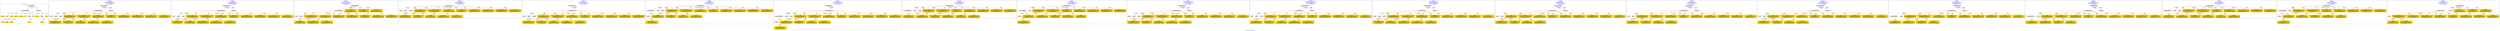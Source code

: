 digraph n0 {
fontcolor="blue"
remincross="true"
label="s25-s-oakland-museum-paintings.json"
subgraph cluster_0 {
label="1-correct model"
n2[style="filled",color="white",fillcolor="lightgray",label="CulturalHeritageObject1"];
n3[shape="plaintext",style="filled",fillcolor="gold",label="Date_made"];
n4[style="filled",color="white",fillcolor="lightgray",label="Person1"];
n5[shape="plaintext",style="filled",fillcolor="gold",label="Inscription"];
n6[shape="plaintext",style="filled",fillcolor="gold",label="Dimensions"];
n7[shape="plaintext",style="filled",fillcolor="gold",label="Subtype_of_Art"];
n8[shape="plaintext",style="filled",fillcolor="gold",label="Credit"];
n9[style="filled",color="white",fillcolor="lightgray",label="Concept1"];
n10[shape="plaintext",style="filled",fillcolor="gold",label="Title"];
n11[shape="plaintext",style="filled",fillcolor="gold",label="Accession_id"];
n12[style="filled",color="white",fillcolor="lightgray",label="Concept2"];
n13[shape="plaintext",style="filled",fillcolor="gold",label="birthDate"];
n14[shape="plaintext",style="filled",fillcolor="gold",label="deathDate"];
n15[shape="plaintext",style="filled",fillcolor="gold",label="ArtistName"];
n16[style="filled",color="white",fillcolor="lightgray",label="EuropeanaAggregation1"];
n17[style="filled",color="white",fillcolor="lightgray",label="WebResource1"];
n18[shape="plaintext",style="filled",fillcolor="gold",label="Pic_URL"];
n19[shape="plaintext",style="filled",fillcolor="gold",label="Keywords"];
n20[shape="plaintext",style="filled",fillcolor="gold",label="Type_of_Art"];
}
subgraph cluster_1 {
label="candidate 0\nlink coherence:1.0\nnode coherence:1.0\nconfidence:0.5168789208990073\nmapping score:0.6081904095304383\ncost:17.99949\n-precision:0.89-recall:0.89"
n22[style="filled",color="white",fillcolor="lightgray",label="CulturalHeritageObject1"];
n23[style="filled",color="white",fillcolor="lightgray",label="Person1"];
n24[style="filled",color="white",fillcolor="lightgray",label="Concept1"];
n25[style="filled",color="white",fillcolor="lightgray",label="Concept2"];
n26[style="filled",color="white",fillcolor="lightgray",label="EuropeanaAggregation1"];
n27[style="filled",color="white",fillcolor="lightgray",label="WebResource1"];
n28[shape="plaintext",style="filled",fillcolor="gold",label="Type_of_Art\n[Concept,prefLabel,0.492]\n[Person,biographicalInformation,0.259]\n[CulturalHeritageObject,description,0.146]\n[CulturalHeritageObject,title,0.102]"];
n29[shape="plaintext",style="filled",fillcolor="gold",label="Title\n[CulturalHeritageObject,title,0.462]\n[CulturalHeritageObject,description,0.284]\n[Person,biographicalInformation,0.153]\n[Concept,prefLabel,0.101]"];
n30[shape="plaintext",style="filled",fillcolor="gold",label="Accession_id\n[CulturalHeritageObject,accessionNumber,0.804]\n[CulturalHeritageObject,extent,0.124]\n[CulturalHeritageObject,medium,0.039]\n[Person,dateOfDeath,0.033]"];
n31[shape="plaintext",style="filled",fillcolor="gold",label="Inscription\n[CulturalHeritageObject,provenance,0.302]\n[CulturalHeritageObject,title,0.263]\n[CulturalHeritageObject,description,0.235]\n[Person,biographicalInformation,0.2]"];
n32[shape="plaintext",style="filled",fillcolor="gold",label="Date_made\n[CulturalHeritageObject,created,0.412]\n[Person,dateOfDeath,0.311]\n[Person,dateOfBirth,0.172]\n[CulturalHeritageObject,title,0.105]"];
n33[shape="plaintext",style="filled",fillcolor="gold",label="Pic_URL\n[WebResource,classLink,0.728]\n[Document,classLink,0.245]\n[CulturalHeritageObject,description,0.016]\n[CulturalHeritageObject,title,0.011]"];
n34[shape="plaintext",style="filled",fillcolor="gold",label="Dimensions\n[CulturalHeritageObject,extent,0.701]\n[CulturalHeritageObject,description,0.131]\n[CulturalHeritageObject,provenance,0.109]\n[CulturalHeritageObject,title,0.059]"];
n35[shape="plaintext",style="filled",fillcolor="gold",label="ArtistName\n[Person,nameOfThePerson,0.43]\n[CulturalHeritageObject,provenance,0.228]\n[CulturalHeritageObject,title,0.172]\n[CulturalHeritageObject,description,0.17]"];
n36[shape="plaintext",style="filled",fillcolor="gold",label="deathDate\n[CulturalHeritageObject,created,0.506]\n[Person,dateOfDeath,0.259]\n[CulturalHeritageObject,title,0.131]\n[Concept,prefLabel,0.104]"];
n37[shape="plaintext",style="filled",fillcolor="gold",label="Subtype_of_Art\n[CulturalHeritageObject,medium,0.823]\n[CulturalHeritageObject,description,0.062]\n[CulturalHeritageObject,provenance,0.059]\n[Concept,prefLabel,0.056]"];
n38[shape="plaintext",style="filled",fillcolor="gold",label="Credit\n[CulturalHeritageObject,provenance,0.688]\n[CulturalHeritageObject,title,0.122]\n[CulturalHeritageObject,description,0.109]\n[Person,biographicalInformation,0.081]"];
n39[shape="plaintext",style="filled",fillcolor="gold",label="birthDate\n[Person,dateOfBirth,0.371]\n[Person,dateOfDeath,0.329]\n[CulturalHeritageObject,created,0.261]\n[Person,biographicalInformation,0.04]"];
n40[shape="plaintext",style="filled",fillcolor="gold",label="Keywords\n[Concept,prefLabel,0.315]\n[Person,biographicalInformation,0.237]\n[CulturalHeritageObject,description,0.226]\n[CulturalHeritageObject,provenance,0.222]"];
}
subgraph cluster_2 {
label="candidate 1\nlink coherence:1.0\nnode coherence:1.0\nconfidence:0.5168789208990073\nmapping score:0.6081904095304383\ncost:17.99967\n-precision:0.83-recall:0.83"
n42[style="filled",color="white",fillcolor="lightgray",label="CulturalHeritageObject1"];
n43[style="filled",color="white",fillcolor="lightgray",label="Person2"];
n44[style="filled",color="white",fillcolor="lightgray",label="Concept1"];
n45[style="filled",color="white",fillcolor="lightgray",label="Concept2"];
n46[style="filled",color="white",fillcolor="lightgray",label="EuropeanaAggregation1"];
n47[style="filled",color="white",fillcolor="lightgray",label="WebResource1"];
n48[shape="plaintext",style="filled",fillcolor="gold",label="Type_of_Art\n[Concept,prefLabel,0.492]\n[Person,biographicalInformation,0.259]\n[CulturalHeritageObject,description,0.146]\n[CulturalHeritageObject,title,0.102]"];
n49[shape="plaintext",style="filled",fillcolor="gold",label="Title\n[CulturalHeritageObject,title,0.462]\n[CulturalHeritageObject,description,0.284]\n[Person,biographicalInformation,0.153]\n[Concept,prefLabel,0.101]"];
n50[shape="plaintext",style="filled",fillcolor="gold",label="deathDate\n[CulturalHeritageObject,created,0.506]\n[Person,dateOfDeath,0.259]\n[CulturalHeritageObject,title,0.131]\n[Concept,prefLabel,0.104]"];
n51[shape="plaintext",style="filled",fillcolor="gold",label="Accession_id\n[CulturalHeritageObject,accessionNumber,0.804]\n[CulturalHeritageObject,extent,0.124]\n[CulturalHeritageObject,medium,0.039]\n[Person,dateOfDeath,0.033]"];
n52[shape="plaintext",style="filled",fillcolor="gold",label="Inscription\n[CulturalHeritageObject,provenance,0.302]\n[CulturalHeritageObject,title,0.263]\n[CulturalHeritageObject,description,0.235]\n[Person,biographicalInformation,0.2]"];
n53[shape="plaintext",style="filled",fillcolor="gold",label="Date_made\n[CulturalHeritageObject,created,0.412]\n[Person,dateOfDeath,0.311]\n[Person,dateOfBirth,0.172]\n[CulturalHeritageObject,title,0.105]"];
n54[shape="plaintext",style="filled",fillcolor="gold",label="Pic_URL\n[WebResource,classLink,0.728]\n[Document,classLink,0.245]\n[CulturalHeritageObject,description,0.016]\n[CulturalHeritageObject,title,0.011]"];
n55[shape="plaintext",style="filled",fillcolor="gold",label="birthDate\n[Person,dateOfBirth,0.371]\n[Person,dateOfDeath,0.329]\n[CulturalHeritageObject,created,0.261]\n[Person,biographicalInformation,0.04]"];
n56[shape="plaintext",style="filled",fillcolor="gold",label="Dimensions\n[CulturalHeritageObject,extent,0.701]\n[CulturalHeritageObject,description,0.131]\n[CulturalHeritageObject,provenance,0.109]\n[CulturalHeritageObject,title,0.059]"];
n57[shape="plaintext",style="filled",fillcolor="gold",label="Subtype_of_Art\n[CulturalHeritageObject,medium,0.823]\n[CulturalHeritageObject,description,0.062]\n[CulturalHeritageObject,provenance,0.059]\n[Concept,prefLabel,0.056]"];
n58[shape="plaintext",style="filled",fillcolor="gold",label="Credit\n[CulturalHeritageObject,provenance,0.688]\n[CulturalHeritageObject,title,0.122]\n[CulturalHeritageObject,description,0.109]\n[Person,biographicalInformation,0.081]"];
n59[shape="plaintext",style="filled",fillcolor="gold",label="ArtistName\n[Person,nameOfThePerson,0.43]\n[CulturalHeritageObject,provenance,0.228]\n[CulturalHeritageObject,title,0.172]\n[CulturalHeritageObject,description,0.17]"];
n60[shape="plaintext",style="filled",fillcolor="gold",label="Keywords\n[Concept,prefLabel,0.315]\n[Person,biographicalInformation,0.237]\n[CulturalHeritageObject,description,0.226]\n[CulturalHeritageObject,provenance,0.222]"];
}
subgraph cluster_3 {
label="candidate 10\nlink coherence:1.0\nnode coherence:1.0\nconfidence:0.4787300400696318\nmapping score:0.6082946287411594\ncost:15.99997\n-precision:0.56-recall:0.5"
n62[style="filled",color="white",fillcolor="lightgray",label="CulturalHeritageObject1"];
n63[style="filled",color="white",fillcolor="lightgray",label="CulturalHeritageObject2"];
n64[style="filled",color="white",fillcolor="lightgray",label="Person2"];
n65[style="filled",color="white",fillcolor="lightgray",label="Concept2"];
n66[shape="plaintext",style="filled",fillcolor="gold",label="Type_of_Art\n[Concept,prefLabel,0.492]\n[Person,biographicalInformation,0.259]\n[CulturalHeritageObject,description,0.146]\n[CulturalHeritageObject,title,0.102]"];
n67[shape="plaintext",style="filled",fillcolor="gold",label="Pic_URL\n[WebResource,classLink,0.728]\n[Document,classLink,0.245]\n[CulturalHeritageObject,description,0.016]\n[CulturalHeritageObject,title,0.011]"];
n68[shape="plaintext",style="filled",fillcolor="gold",label="Accession_id\n[CulturalHeritageObject,accessionNumber,0.804]\n[CulturalHeritageObject,extent,0.124]\n[CulturalHeritageObject,medium,0.039]\n[Person,dateOfDeath,0.033]"];
n69[shape="plaintext",style="filled",fillcolor="gold",label="Title\n[CulturalHeritageObject,title,0.462]\n[CulturalHeritageObject,description,0.284]\n[Person,biographicalInformation,0.153]\n[Concept,prefLabel,0.101]"];
n70[shape="plaintext",style="filled",fillcolor="gold",label="Credit\n[CulturalHeritageObject,provenance,0.688]\n[CulturalHeritageObject,title,0.122]\n[CulturalHeritageObject,description,0.109]\n[Person,biographicalInformation,0.081]"];
n71[shape="plaintext",style="filled",fillcolor="gold",label="Inscription\n[CulturalHeritageObject,provenance,0.302]\n[CulturalHeritageObject,title,0.263]\n[CulturalHeritageObject,description,0.235]\n[Person,biographicalInformation,0.2]"];
n72[shape="plaintext",style="filled",fillcolor="gold",label="deathDate\n[CulturalHeritageObject,created,0.506]\n[Person,dateOfDeath,0.259]\n[CulturalHeritageObject,title,0.131]\n[Concept,prefLabel,0.104]"];
n73[shape="plaintext",style="filled",fillcolor="gold",label="Date_made\n[CulturalHeritageObject,created,0.412]\n[Person,dateOfDeath,0.311]\n[Person,dateOfBirth,0.172]\n[CulturalHeritageObject,title,0.105]"];
n74[shape="plaintext",style="filled",fillcolor="gold",label="birthDate\n[Person,dateOfBirth,0.371]\n[Person,dateOfDeath,0.329]\n[CulturalHeritageObject,created,0.261]\n[Person,biographicalInformation,0.04]"];
n75[shape="plaintext",style="filled",fillcolor="gold",label="Dimensions\n[CulturalHeritageObject,extent,0.701]\n[CulturalHeritageObject,description,0.131]\n[CulturalHeritageObject,provenance,0.109]\n[CulturalHeritageObject,title,0.059]"];
n76[shape="plaintext",style="filled",fillcolor="gold",label="Keywords\n[Concept,prefLabel,0.315]\n[Person,biographicalInformation,0.237]\n[CulturalHeritageObject,description,0.226]\n[CulturalHeritageObject,provenance,0.222]"];
n77[shape="plaintext",style="filled",fillcolor="gold",label="ArtistName\n[Person,nameOfThePerson,0.43]\n[CulturalHeritageObject,provenance,0.228]\n[CulturalHeritageObject,title,0.172]\n[CulturalHeritageObject,description,0.17]"];
n78[shape="plaintext",style="filled",fillcolor="gold",label="Subtype_of_Art\n[CulturalHeritageObject,medium,0.823]\n[CulturalHeritageObject,description,0.062]\n[CulturalHeritageObject,provenance,0.059]\n[Concept,prefLabel,0.056]"];
}
subgraph cluster_4 {
label="candidate 11\nlink coherence:1.0\nnode coherence:1.0\nconfidence:0.4780057393260461\nmapping score:0.6080531951599641\ncost:15.99976\n-precision:0.69-recall:0.61"
n80[style="filled",color="white",fillcolor="lightgray",label="CulturalHeritageObject1"];
n81[style="filled",color="white",fillcolor="lightgray",label="Person1"];
n82[style="filled",color="white",fillcolor="lightgray",label="Concept1"];
n83[style="filled",color="white",fillcolor="lightgray",label="Document1"];
n84[shape="plaintext",style="filled",fillcolor="gold",label="Title\n[CulturalHeritageObject,title,0.462]\n[CulturalHeritageObject,description,0.284]\n[Person,biographicalInformation,0.153]\n[Concept,prefLabel,0.101]"];
n85[shape="plaintext",style="filled",fillcolor="gold",label="Accession_id\n[CulturalHeritageObject,accessionNumber,0.804]\n[CulturalHeritageObject,extent,0.124]\n[CulturalHeritageObject,medium,0.039]\n[Person,dateOfDeath,0.033]"];
n86[shape="plaintext",style="filled",fillcolor="gold",label="Keywords\n[Concept,prefLabel,0.315]\n[Person,biographicalInformation,0.237]\n[CulturalHeritageObject,description,0.226]\n[CulturalHeritageObject,provenance,0.222]"];
n87[shape="plaintext",style="filled",fillcolor="gold",label="Pic_URL\n[WebResource,classLink,0.728]\n[Document,classLink,0.245]\n[CulturalHeritageObject,description,0.016]\n[CulturalHeritageObject,title,0.011]"];
n88[shape="plaintext",style="filled",fillcolor="gold",label="Date_made\n[CulturalHeritageObject,created,0.412]\n[Person,dateOfDeath,0.311]\n[Person,dateOfBirth,0.172]\n[CulturalHeritageObject,title,0.105]"];
n89[shape="plaintext",style="filled",fillcolor="gold",label="Dimensions\n[CulturalHeritageObject,extent,0.701]\n[CulturalHeritageObject,description,0.131]\n[CulturalHeritageObject,provenance,0.109]\n[CulturalHeritageObject,title,0.059]"];
n90[shape="plaintext",style="filled",fillcolor="gold",label="ArtistName\n[Person,nameOfThePerson,0.43]\n[CulturalHeritageObject,provenance,0.228]\n[CulturalHeritageObject,title,0.172]\n[CulturalHeritageObject,description,0.17]"];
n91[shape="plaintext",style="filled",fillcolor="gold",label="Credit\n[CulturalHeritageObject,provenance,0.688]\n[CulturalHeritageObject,title,0.122]\n[CulturalHeritageObject,description,0.109]\n[Person,biographicalInformation,0.081]"];
n92[shape="plaintext",style="filled",fillcolor="gold",label="deathDate\n[CulturalHeritageObject,created,0.506]\n[Person,dateOfDeath,0.259]\n[CulturalHeritageObject,title,0.131]\n[Concept,prefLabel,0.104]"];
n93[shape="plaintext",style="filled",fillcolor="gold",label="Subtype_of_Art\n[CulturalHeritageObject,medium,0.823]\n[CulturalHeritageObject,description,0.062]\n[CulturalHeritageObject,provenance,0.059]\n[Concept,prefLabel,0.056]"];
n94[shape="plaintext",style="filled",fillcolor="gold",label="Inscription\n[CulturalHeritageObject,provenance,0.302]\n[CulturalHeritageObject,title,0.263]\n[CulturalHeritageObject,description,0.235]\n[Person,biographicalInformation,0.2]"];
n95[shape="plaintext",style="filled",fillcolor="gold",label="Type_of_Art\n[Concept,prefLabel,0.492]\n[Person,biographicalInformation,0.259]\n[CulturalHeritageObject,description,0.146]\n[CulturalHeritageObject,title,0.102]"];
n96[shape="plaintext",style="filled",fillcolor="gold",label="birthDate\n[Person,dateOfBirth,0.371]\n[Person,dateOfDeath,0.329]\n[CulturalHeritageObject,created,0.261]\n[Person,biographicalInformation,0.04]"];
}
subgraph cluster_5 {
label="candidate 12\nlink coherence:1.0\nnode coherence:1.0\nconfidence:0.4780057393260461\nmapping score:0.6080531951599641\ncost:16.99962\n-precision:0.71-recall:0.67"
n98[style="filled",color="white",fillcolor="lightgray",label="CulturalHeritageObject1"];
n99[style="filled",color="white",fillcolor="lightgray",label="Person1"];
n100[style="filled",color="white",fillcolor="lightgray",label="Concept1"];
n101[style="filled",color="white",fillcolor="lightgray",label="Document1"];
n102[style="filled",color="white",fillcolor="lightgray",label="EuropeanaAggregation1"];
n103[shape="plaintext",style="filled",fillcolor="gold",label="Title\n[CulturalHeritageObject,title,0.462]\n[CulturalHeritageObject,description,0.284]\n[Person,biographicalInformation,0.153]\n[Concept,prefLabel,0.101]"];
n104[shape="plaintext",style="filled",fillcolor="gold",label="Accession_id\n[CulturalHeritageObject,accessionNumber,0.804]\n[CulturalHeritageObject,extent,0.124]\n[CulturalHeritageObject,medium,0.039]\n[Person,dateOfDeath,0.033]"];
n105[shape="plaintext",style="filled",fillcolor="gold",label="Keywords\n[Concept,prefLabel,0.315]\n[Person,biographicalInformation,0.237]\n[CulturalHeritageObject,description,0.226]\n[CulturalHeritageObject,provenance,0.222]"];
n106[shape="plaintext",style="filled",fillcolor="gold",label="Pic_URL\n[WebResource,classLink,0.728]\n[Document,classLink,0.245]\n[CulturalHeritageObject,description,0.016]\n[CulturalHeritageObject,title,0.011]"];
n107[shape="plaintext",style="filled",fillcolor="gold",label="Date_made\n[CulturalHeritageObject,created,0.412]\n[Person,dateOfDeath,0.311]\n[Person,dateOfBirth,0.172]\n[CulturalHeritageObject,title,0.105]"];
n108[shape="plaintext",style="filled",fillcolor="gold",label="Dimensions\n[CulturalHeritageObject,extent,0.701]\n[CulturalHeritageObject,description,0.131]\n[CulturalHeritageObject,provenance,0.109]\n[CulturalHeritageObject,title,0.059]"];
n109[shape="plaintext",style="filled",fillcolor="gold",label="ArtistName\n[Person,nameOfThePerson,0.43]\n[CulturalHeritageObject,provenance,0.228]\n[CulturalHeritageObject,title,0.172]\n[CulturalHeritageObject,description,0.17]"];
n110[shape="plaintext",style="filled",fillcolor="gold",label="Credit\n[CulturalHeritageObject,provenance,0.688]\n[CulturalHeritageObject,title,0.122]\n[CulturalHeritageObject,description,0.109]\n[Person,biographicalInformation,0.081]"];
n111[shape="plaintext",style="filled",fillcolor="gold",label="deathDate\n[CulturalHeritageObject,created,0.506]\n[Person,dateOfDeath,0.259]\n[CulturalHeritageObject,title,0.131]\n[Concept,prefLabel,0.104]"];
n112[shape="plaintext",style="filled",fillcolor="gold",label="Subtype_of_Art\n[CulturalHeritageObject,medium,0.823]\n[CulturalHeritageObject,description,0.062]\n[CulturalHeritageObject,provenance,0.059]\n[Concept,prefLabel,0.056]"];
n113[shape="plaintext",style="filled",fillcolor="gold",label="Inscription\n[CulturalHeritageObject,provenance,0.302]\n[CulturalHeritageObject,title,0.263]\n[CulturalHeritageObject,description,0.235]\n[Person,biographicalInformation,0.2]"];
n114[shape="plaintext",style="filled",fillcolor="gold",label="Type_of_Art\n[Concept,prefLabel,0.492]\n[Person,biographicalInformation,0.259]\n[CulturalHeritageObject,description,0.146]\n[CulturalHeritageObject,title,0.102]"];
n115[shape="plaintext",style="filled",fillcolor="gold",label="birthDate\n[Person,dateOfBirth,0.371]\n[Person,dateOfDeath,0.329]\n[CulturalHeritageObject,created,0.261]\n[Person,biographicalInformation,0.04]"];
}
subgraph cluster_6 {
label="candidate 13\nlink coherence:1.0\nnode coherence:1.0\nconfidence:0.4780057393260461\nmapping score:0.6080531951599641\ncost:16.99975\n-precision:0.65-recall:0.61"
n117[style="filled",color="white",fillcolor="lightgray",label="CulturalHeritageObject1"];
n118[style="filled",color="white",fillcolor="lightgray",label="CulturalHeritageObject2"];
n119[style="filled",color="white",fillcolor="lightgray",label="Person1"];
n120[style="filled",color="white",fillcolor="lightgray",label="Concept1"];
n121[style="filled",color="white",fillcolor="lightgray",label="Document2"];
n122[shape="plaintext",style="filled",fillcolor="gold",label="Title\n[CulturalHeritageObject,title,0.462]\n[CulturalHeritageObject,description,0.284]\n[Person,biographicalInformation,0.153]\n[Concept,prefLabel,0.101]"];
n123[shape="plaintext",style="filled",fillcolor="gold",label="Accession_id\n[CulturalHeritageObject,accessionNumber,0.804]\n[CulturalHeritageObject,extent,0.124]\n[CulturalHeritageObject,medium,0.039]\n[Person,dateOfDeath,0.033]"];
n124[shape="plaintext",style="filled",fillcolor="gold",label="Keywords\n[Concept,prefLabel,0.315]\n[Person,biographicalInformation,0.237]\n[CulturalHeritageObject,description,0.226]\n[CulturalHeritageObject,provenance,0.222]"];
n125[shape="plaintext",style="filled",fillcolor="gold",label="Date_made\n[CulturalHeritageObject,created,0.412]\n[Person,dateOfDeath,0.311]\n[Person,dateOfBirth,0.172]\n[CulturalHeritageObject,title,0.105]"];
n126[shape="plaintext",style="filled",fillcolor="gold",label="Dimensions\n[CulturalHeritageObject,extent,0.701]\n[CulturalHeritageObject,description,0.131]\n[CulturalHeritageObject,provenance,0.109]\n[CulturalHeritageObject,title,0.059]"];
n127[shape="plaintext",style="filled",fillcolor="gold",label="ArtistName\n[Person,nameOfThePerson,0.43]\n[CulturalHeritageObject,provenance,0.228]\n[CulturalHeritageObject,title,0.172]\n[CulturalHeritageObject,description,0.17]"];
n128[shape="plaintext",style="filled",fillcolor="gold",label="Credit\n[CulturalHeritageObject,provenance,0.688]\n[CulturalHeritageObject,title,0.122]\n[CulturalHeritageObject,description,0.109]\n[Person,biographicalInformation,0.081]"];
n129[shape="plaintext",style="filled",fillcolor="gold",label="deathDate\n[CulturalHeritageObject,created,0.506]\n[Person,dateOfDeath,0.259]\n[CulturalHeritageObject,title,0.131]\n[Concept,prefLabel,0.104]"];
n130[shape="plaintext",style="filled",fillcolor="gold",label="Subtype_of_Art\n[CulturalHeritageObject,medium,0.823]\n[CulturalHeritageObject,description,0.062]\n[CulturalHeritageObject,provenance,0.059]\n[Concept,prefLabel,0.056]"];
n131[shape="plaintext",style="filled",fillcolor="gold",label="Inscription\n[CulturalHeritageObject,provenance,0.302]\n[CulturalHeritageObject,title,0.263]\n[CulturalHeritageObject,description,0.235]\n[Person,biographicalInformation,0.2]"];
n132[shape="plaintext",style="filled",fillcolor="gold",label="Type_of_Art\n[Concept,prefLabel,0.492]\n[Person,biographicalInformation,0.259]\n[CulturalHeritageObject,description,0.146]\n[CulturalHeritageObject,title,0.102]"];
n133[shape="plaintext",style="filled",fillcolor="gold",label="Pic_URL\n[WebResource,classLink,0.728]\n[Document,classLink,0.245]\n[CulturalHeritageObject,description,0.016]\n[CulturalHeritageObject,title,0.011]"];
n134[shape="plaintext",style="filled",fillcolor="gold",label="birthDate\n[Person,dateOfBirth,0.371]\n[Person,dateOfDeath,0.329]\n[CulturalHeritageObject,created,0.261]\n[Person,biographicalInformation,0.04]"];
}
subgraph cluster_7 {
label="candidate 14\nlink coherence:1.0\nnode coherence:1.0\nconfidence:0.4780057393260461\nmapping score:0.6080531951599641\ncost:17.99961\n-precision:0.67-recall:0.67"
n136[style="filled",color="white",fillcolor="lightgray",label="CulturalHeritageObject1"];
n137[style="filled",color="white",fillcolor="lightgray",label="CulturalHeritageObject2"];
n138[style="filled",color="white",fillcolor="lightgray",label="Person1"];
n139[style="filled",color="white",fillcolor="lightgray",label="Concept1"];
n140[style="filled",color="white",fillcolor="lightgray",label="Document2"];
n141[style="filled",color="white",fillcolor="lightgray",label="EuropeanaAggregation1"];
n142[shape="plaintext",style="filled",fillcolor="gold",label="Title\n[CulturalHeritageObject,title,0.462]\n[CulturalHeritageObject,description,0.284]\n[Person,biographicalInformation,0.153]\n[Concept,prefLabel,0.101]"];
n143[shape="plaintext",style="filled",fillcolor="gold",label="Accession_id\n[CulturalHeritageObject,accessionNumber,0.804]\n[CulturalHeritageObject,extent,0.124]\n[CulturalHeritageObject,medium,0.039]\n[Person,dateOfDeath,0.033]"];
n144[shape="plaintext",style="filled",fillcolor="gold",label="Keywords\n[Concept,prefLabel,0.315]\n[Person,biographicalInformation,0.237]\n[CulturalHeritageObject,description,0.226]\n[CulturalHeritageObject,provenance,0.222]"];
n145[shape="plaintext",style="filled",fillcolor="gold",label="Date_made\n[CulturalHeritageObject,created,0.412]\n[Person,dateOfDeath,0.311]\n[Person,dateOfBirth,0.172]\n[CulturalHeritageObject,title,0.105]"];
n146[shape="plaintext",style="filled",fillcolor="gold",label="Dimensions\n[CulturalHeritageObject,extent,0.701]\n[CulturalHeritageObject,description,0.131]\n[CulturalHeritageObject,provenance,0.109]\n[CulturalHeritageObject,title,0.059]"];
n147[shape="plaintext",style="filled",fillcolor="gold",label="ArtistName\n[Person,nameOfThePerson,0.43]\n[CulturalHeritageObject,provenance,0.228]\n[CulturalHeritageObject,title,0.172]\n[CulturalHeritageObject,description,0.17]"];
n148[shape="plaintext",style="filled",fillcolor="gold",label="Credit\n[CulturalHeritageObject,provenance,0.688]\n[CulturalHeritageObject,title,0.122]\n[CulturalHeritageObject,description,0.109]\n[Person,biographicalInformation,0.081]"];
n149[shape="plaintext",style="filled",fillcolor="gold",label="deathDate\n[CulturalHeritageObject,created,0.506]\n[Person,dateOfDeath,0.259]\n[CulturalHeritageObject,title,0.131]\n[Concept,prefLabel,0.104]"];
n150[shape="plaintext",style="filled",fillcolor="gold",label="Subtype_of_Art\n[CulturalHeritageObject,medium,0.823]\n[CulturalHeritageObject,description,0.062]\n[CulturalHeritageObject,provenance,0.059]\n[Concept,prefLabel,0.056]"];
n151[shape="plaintext",style="filled",fillcolor="gold",label="Inscription\n[CulturalHeritageObject,provenance,0.302]\n[CulturalHeritageObject,title,0.263]\n[CulturalHeritageObject,description,0.235]\n[Person,biographicalInformation,0.2]"];
n152[shape="plaintext",style="filled",fillcolor="gold",label="Type_of_Art\n[Concept,prefLabel,0.492]\n[Person,biographicalInformation,0.259]\n[CulturalHeritageObject,description,0.146]\n[CulturalHeritageObject,title,0.102]"];
n153[shape="plaintext",style="filled",fillcolor="gold",label="Pic_URL\n[WebResource,classLink,0.728]\n[Document,classLink,0.245]\n[CulturalHeritageObject,description,0.016]\n[CulturalHeritageObject,title,0.011]"];
n154[shape="plaintext",style="filled",fillcolor="gold",label="birthDate\n[Person,dateOfBirth,0.371]\n[Person,dateOfDeath,0.329]\n[CulturalHeritageObject,created,0.261]\n[Person,biographicalInformation,0.04]"];
}
subgraph cluster_8 {
label="candidate 15\nlink coherence:1.0\nnode coherence:1.0\nconfidence:0.4755087344181155\nmapping score:0.6072208601906538\ncost:15.99974\n-precision:0.5-recall:0.44"
n156[style="filled",color="white",fillcolor="lightgray",label="CulturalHeritageObject1"];
n157[style="filled",color="white",fillcolor="lightgray",label="CulturalHeritageObject2"];
n158[style="filled",color="white",fillcolor="lightgray",label="Person1"];
n159[style="filled",color="white",fillcolor="lightgray",label="Concept1"];
n160[shape="plaintext",style="filled",fillcolor="gold",label="Title\n[CulturalHeritageObject,title,0.462]\n[CulturalHeritageObject,description,0.284]\n[Person,biographicalInformation,0.153]\n[Concept,prefLabel,0.101]"];
n161[shape="plaintext",style="filled",fillcolor="gold",label="Accession_id\n[CulturalHeritageObject,accessionNumber,0.804]\n[CulturalHeritageObject,extent,0.124]\n[CulturalHeritageObject,medium,0.039]\n[Person,dateOfDeath,0.033]"];
n162[shape="plaintext",style="filled",fillcolor="gold",label="Pic_URL\n[WebResource,classLink,0.728]\n[Document,classLink,0.245]\n[CulturalHeritageObject,description,0.016]\n[CulturalHeritageObject,title,0.011]"];
n163[shape="plaintext",style="filled",fillcolor="gold",label="Keywords\n[Concept,prefLabel,0.315]\n[Person,biographicalInformation,0.237]\n[CulturalHeritageObject,description,0.226]\n[CulturalHeritageObject,provenance,0.222]"];
n164[shape="plaintext",style="filled",fillcolor="gold",label="Date_made\n[CulturalHeritageObject,created,0.412]\n[Person,dateOfDeath,0.311]\n[Person,dateOfBirth,0.172]\n[CulturalHeritageObject,title,0.105]"];
n165[shape="plaintext",style="filled",fillcolor="gold",label="deathDate\n[CulturalHeritageObject,created,0.506]\n[Person,dateOfDeath,0.259]\n[CulturalHeritageObject,title,0.131]\n[Concept,prefLabel,0.104]"];
n166[shape="plaintext",style="filled",fillcolor="gold",label="Dimensions\n[CulturalHeritageObject,extent,0.701]\n[CulturalHeritageObject,description,0.131]\n[CulturalHeritageObject,provenance,0.109]\n[CulturalHeritageObject,title,0.059]"];
n167[shape="plaintext",style="filled",fillcolor="gold",label="ArtistName\n[Person,nameOfThePerson,0.43]\n[CulturalHeritageObject,provenance,0.228]\n[CulturalHeritageObject,title,0.172]\n[CulturalHeritageObject,description,0.17]"];
n168[shape="plaintext",style="filled",fillcolor="gold",label="Credit\n[CulturalHeritageObject,provenance,0.688]\n[CulturalHeritageObject,title,0.122]\n[CulturalHeritageObject,description,0.109]\n[Person,biographicalInformation,0.081]"];
n169[shape="plaintext",style="filled",fillcolor="gold",label="Subtype_of_Art\n[CulturalHeritageObject,medium,0.823]\n[CulturalHeritageObject,description,0.062]\n[CulturalHeritageObject,provenance,0.059]\n[Concept,prefLabel,0.056]"];
n170[shape="plaintext",style="filled",fillcolor="gold",label="birthDate\n[Person,dateOfBirth,0.371]\n[Person,dateOfDeath,0.329]\n[CulturalHeritageObject,created,0.261]\n[Person,biographicalInformation,0.04]"];
n171[shape="plaintext",style="filled",fillcolor="gold",label="Inscription\n[CulturalHeritageObject,provenance,0.302]\n[CulturalHeritageObject,title,0.263]\n[CulturalHeritageObject,description,0.235]\n[Person,biographicalInformation,0.2]"];
n172[shape="plaintext",style="filled",fillcolor="gold",label="Type_of_Art\n[Concept,prefLabel,0.492]\n[Person,biographicalInformation,0.259]\n[CulturalHeritageObject,description,0.146]\n[CulturalHeritageObject,title,0.102]"];
}
subgraph cluster_9 {
label="candidate 16\nlink coherence:1.0\nnode coherence:1.0\nconfidence:0.4755087344181155\nmapping score:0.6072208601906538\ncost:15.99979\n-precision:0.5-recall:0.44"
n174[style="filled",color="white",fillcolor="lightgray",label="CulturalHeritageObject1"];
n175[style="filled",color="white",fillcolor="lightgray",label="CulturalHeritageObject2"];
n176[style="filled",color="white",fillcolor="lightgray",label="Person1"];
n177[style="filled",color="white",fillcolor="lightgray",label="Concept2"];
n178[shape="plaintext",style="filled",fillcolor="gold",label="Type_of_Art\n[Concept,prefLabel,0.492]\n[Person,biographicalInformation,0.259]\n[CulturalHeritageObject,description,0.146]\n[CulturalHeritageObject,title,0.102]"];
n179[shape="plaintext",style="filled",fillcolor="gold",label="Title\n[CulturalHeritageObject,title,0.462]\n[CulturalHeritageObject,description,0.284]\n[Person,biographicalInformation,0.153]\n[Concept,prefLabel,0.101]"];
n180[shape="plaintext",style="filled",fillcolor="gold",label="Accession_id\n[CulturalHeritageObject,accessionNumber,0.804]\n[CulturalHeritageObject,extent,0.124]\n[CulturalHeritageObject,medium,0.039]\n[Person,dateOfDeath,0.033]"];
n181[shape="plaintext",style="filled",fillcolor="gold",label="Pic_URL\n[WebResource,classLink,0.728]\n[Document,classLink,0.245]\n[CulturalHeritageObject,description,0.016]\n[CulturalHeritageObject,title,0.011]"];
n182[shape="plaintext",style="filled",fillcolor="gold",label="Keywords\n[Concept,prefLabel,0.315]\n[Person,biographicalInformation,0.237]\n[CulturalHeritageObject,description,0.226]\n[CulturalHeritageObject,provenance,0.222]"];
n183[shape="plaintext",style="filled",fillcolor="gold",label="Date_made\n[CulturalHeritageObject,created,0.412]\n[Person,dateOfDeath,0.311]\n[Person,dateOfBirth,0.172]\n[CulturalHeritageObject,title,0.105]"];
n184[shape="plaintext",style="filled",fillcolor="gold",label="deathDate\n[CulturalHeritageObject,created,0.506]\n[Person,dateOfDeath,0.259]\n[CulturalHeritageObject,title,0.131]\n[Concept,prefLabel,0.104]"];
n185[shape="plaintext",style="filled",fillcolor="gold",label="Dimensions\n[CulturalHeritageObject,extent,0.701]\n[CulturalHeritageObject,description,0.131]\n[CulturalHeritageObject,provenance,0.109]\n[CulturalHeritageObject,title,0.059]"];
n186[shape="plaintext",style="filled",fillcolor="gold",label="ArtistName\n[Person,nameOfThePerson,0.43]\n[CulturalHeritageObject,provenance,0.228]\n[CulturalHeritageObject,title,0.172]\n[CulturalHeritageObject,description,0.17]"];
n187[shape="plaintext",style="filled",fillcolor="gold",label="Credit\n[CulturalHeritageObject,provenance,0.688]\n[CulturalHeritageObject,title,0.122]\n[CulturalHeritageObject,description,0.109]\n[Person,biographicalInformation,0.081]"];
n188[shape="plaintext",style="filled",fillcolor="gold",label="Subtype_of_Art\n[CulturalHeritageObject,medium,0.823]\n[CulturalHeritageObject,description,0.062]\n[CulturalHeritageObject,provenance,0.059]\n[Concept,prefLabel,0.056]"];
n189[shape="plaintext",style="filled",fillcolor="gold",label="birthDate\n[Person,dateOfBirth,0.371]\n[Person,dateOfDeath,0.329]\n[CulturalHeritageObject,created,0.261]\n[Person,biographicalInformation,0.04]"];
n190[shape="plaintext",style="filled",fillcolor="gold",label="Inscription\n[CulturalHeritageObject,provenance,0.302]\n[CulturalHeritageObject,title,0.263]\n[CulturalHeritageObject,description,0.235]\n[Person,biographicalInformation,0.2]"];
}
subgraph cluster_10 {
label="candidate 17\nlink coherence:0.9444444444444444\nnode coherence:1.0\nconfidence:0.5168789208990073\nmapping score:0.6081904095304383\ncost:17.99948\n-precision:0.94-recall:0.94"
n192[style="filled",color="white",fillcolor="lightgray",label="CulturalHeritageObject1"];
n193[style="filled",color="white",fillcolor="lightgray",label="Person1"];
n194[style="filled",color="white",fillcolor="lightgray",label="Concept1"];
n195[style="filled",color="white",fillcolor="lightgray",label="Concept2"];
n196[style="filled",color="white",fillcolor="lightgray",label="EuropeanaAggregation1"];
n197[style="filled",color="white",fillcolor="lightgray",label="WebResource1"];
n198[shape="plaintext",style="filled",fillcolor="gold",label="Type_of_Art\n[Concept,prefLabel,0.492]\n[Person,biographicalInformation,0.259]\n[CulturalHeritageObject,description,0.146]\n[CulturalHeritageObject,title,0.102]"];
n199[shape="plaintext",style="filled",fillcolor="gold",label="Title\n[CulturalHeritageObject,title,0.462]\n[CulturalHeritageObject,description,0.284]\n[Person,biographicalInformation,0.153]\n[Concept,prefLabel,0.101]"];
n200[shape="plaintext",style="filled",fillcolor="gold",label="Accession_id\n[CulturalHeritageObject,accessionNumber,0.804]\n[CulturalHeritageObject,extent,0.124]\n[CulturalHeritageObject,medium,0.039]\n[Person,dateOfDeath,0.033]"];
n201[shape="plaintext",style="filled",fillcolor="gold",label="Inscription\n[CulturalHeritageObject,provenance,0.302]\n[CulturalHeritageObject,title,0.263]\n[CulturalHeritageObject,description,0.235]\n[Person,biographicalInformation,0.2]"];
n202[shape="plaintext",style="filled",fillcolor="gold",label="Date_made\n[CulturalHeritageObject,created,0.412]\n[Person,dateOfDeath,0.311]\n[Person,dateOfBirth,0.172]\n[CulturalHeritageObject,title,0.105]"];
n203[shape="plaintext",style="filled",fillcolor="gold",label="Pic_URL\n[WebResource,classLink,0.728]\n[Document,classLink,0.245]\n[CulturalHeritageObject,description,0.016]\n[CulturalHeritageObject,title,0.011]"];
n204[shape="plaintext",style="filled",fillcolor="gold",label="Dimensions\n[CulturalHeritageObject,extent,0.701]\n[CulturalHeritageObject,description,0.131]\n[CulturalHeritageObject,provenance,0.109]\n[CulturalHeritageObject,title,0.059]"];
n205[shape="plaintext",style="filled",fillcolor="gold",label="ArtistName\n[Person,nameOfThePerson,0.43]\n[CulturalHeritageObject,provenance,0.228]\n[CulturalHeritageObject,title,0.172]\n[CulturalHeritageObject,description,0.17]"];
n206[shape="plaintext",style="filled",fillcolor="gold",label="deathDate\n[CulturalHeritageObject,created,0.506]\n[Person,dateOfDeath,0.259]\n[CulturalHeritageObject,title,0.131]\n[Concept,prefLabel,0.104]"];
n207[shape="plaintext",style="filled",fillcolor="gold",label="Subtype_of_Art\n[CulturalHeritageObject,medium,0.823]\n[CulturalHeritageObject,description,0.062]\n[CulturalHeritageObject,provenance,0.059]\n[Concept,prefLabel,0.056]"];
n208[shape="plaintext",style="filled",fillcolor="gold",label="Credit\n[CulturalHeritageObject,provenance,0.688]\n[CulturalHeritageObject,title,0.122]\n[CulturalHeritageObject,description,0.109]\n[Person,biographicalInformation,0.081]"];
n209[shape="plaintext",style="filled",fillcolor="gold",label="birthDate\n[Person,dateOfBirth,0.371]\n[Person,dateOfDeath,0.329]\n[CulturalHeritageObject,created,0.261]\n[Person,biographicalInformation,0.04]"];
n210[shape="plaintext",style="filled",fillcolor="gold",label="Keywords\n[Concept,prefLabel,0.315]\n[Person,biographicalInformation,0.237]\n[CulturalHeritageObject,description,0.226]\n[CulturalHeritageObject,provenance,0.222]"];
}
subgraph cluster_11 {
label="candidate 18\nlink coherence:0.9444444444444444\nnode coherence:1.0\nconfidence:0.5168789208990073\nmapping score:0.6081904095304383\ncost:17.99951\n-precision:0.94-recall:0.94"
n212[style="filled",color="white",fillcolor="lightgray",label="CulturalHeritageObject1"];
n213[style="filled",color="white",fillcolor="lightgray",label="Person1"];
n214[style="filled",color="white",fillcolor="lightgray",label="Concept1"];
n215[style="filled",color="white",fillcolor="lightgray",label="Concept2"];
n216[style="filled",color="white",fillcolor="lightgray",label="EuropeanaAggregation1"];
n217[style="filled",color="white",fillcolor="lightgray",label="WebResource1"];
n218[shape="plaintext",style="filled",fillcolor="gold",label="Type_of_Art\n[Concept,prefLabel,0.492]\n[Person,biographicalInformation,0.259]\n[CulturalHeritageObject,description,0.146]\n[CulturalHeritageObject,title,0.102]"];
n219[shape="plaintext",style="filled",fillcolor="gold",label="Title\n[CulturalHeritageObject,title,0.462]\n[CulturalHeritageObject,description,0.284]\n[Person,biographicalInformation,0.153]\n[Concept,prefLabel,0.101]"];
n220[shape="plaintext",style="filled",fillcolor="gold",label="Accession_id\n[CulturalHeritageObject,accessionNumber,0.804]\n[CulturalHeritageObject,extent,0.124]\n[CulturalHeritageObject,medium,0.039]\n[Person,dateOfDeath,0.033]"];
n221[shape="plaintext",style="filled",fillcolor="gold",label="Inscription\n[CulturalHeritageObject,provenance,0.302]\n[CulturalHeritageObject,title,0.263]\n[CulturalHeritageObject,description,0.235]\n[Person,biographicalInformation,0.2]"];
n222[shape="plaintext",style="filled",fillcolor="gold",label="Date_made\n[CulturalHeritageObject,created,0.412]\n[Person,dateOfDeath,0.311]\n[Person,dateOfBirth,0.172]\n[CulturalHeritageObject,title,0.105]"];
n223[shape="plaintext",style="filled",fillcolor="gold",label="Pic_URL\n[WebResource,classLink,0.728]\n[Document,classLink,0.245]\n[CulturalHeritageObject,description,0.016]\n[CulturalHeritageObject,title,0.011]"];
n224[shape="plaintext",style="filled",fillcolor="gold",label="Dimensions\n[CulturalHeritageObject,extent,0.701]\n[CulturalHeritageObject,description,0.131]\n[CulturalHeritageObject,provenance,0.109]\n[CulturalHeritageObject,title,0.059]"];
n225[shape="plaintext",style="filled",fillcolor="gold",label="ArtistName\n[Person,nameOfThePerson,0.43]\n[CulturalHeritageObject,provenance,0.228]\n[CulturalHeritageObject,title,0.172]\n[CulturalHeritageObject,description,0.17]"];
n226[shape="plaintext",style="filled",fillcolor="gold",label="deathDate\n[CulturalHeritageObject,created,0.506]\n[Person,dateOfDeath,0.259]\n[CulturalHeritageObject,title,0.131]\n[Concept,prefLabel,0.104]"];
n227[shape="plaintext",style="filled",fillcolor="gold",label="Subtype_of_Art\n[CulturalHeritageObject,medium,0.823]\n[CulturalHeritageObject,description,0.062]\n[CulturalHeritageObject,provenance,0.059]\n[Concept,prefLabel,0.056]"];
n228[shape="plaintext",style="filled",fillcolor="gold",label="Credit\n[CulturalHeritageObject,provenance,0.688]\n[CulturalHeritageObject,title,0.122]\n[CulturalHeritageObject,description,0.109]\n[Person,biographicalInformation,0.081]"];
n229[shape="plaintext",style="filled",fillcolor="gold",label="birthDate\n[Person,dateOfBirth,0.371]\n[Person,dateOfDeath,0.329]\n[CulturalHeritageObject,created,0.261]\n[Person,biographicalInformation,0.04]"];
n230[shape="plaintext",style="filled",fillcolor="gold",label="Keywords\n[Concept,prefLabel,0.315]\n[Person,biographicalInformation,0.237]\n[CulturalHeritageObject,description,0.226]\n[CulturalHeritageObject,provenance,0.222]"];
}
subgraph cluster_12 {
label="candidate 19\nlink coherence:0.9444444444444444\nnode coherence:1.0\nconfidence:0.5168789208990073\nmapping score:0.6081904095304383\ncost:17.99966\n-precision:0.89-recall:0.89"
n232[style="filled",color="white",fillcolor="lightgray",label="CulturalHeritageObject1"];
n233[style="filled",color="white",fillcolor="lightgray",label="Person2"];
n234[style="filled",color="white",fillcolor="lightgray",label="Concept1"];
n235[style="filled",color="white",fillcolor="lightgray",label="Concept2"];
n236[style="filled",color="white",fillcolor="lightgray",label="EuropeanaAggregation1"];
n237[style="filled",color="white",fillcolor="lightgray",label="WebResource1"];
n238[shape="plaintext",style="filled",fillcolor="gold",label="Type_of_Art\n[Concept,prefLabel,0.492]\n[Person,biographicalInformation,0.259]\n[CulturalHeritageObject,description,0.146]\n[CulturalHeritageObject,title,0.102]"];
n239[shape="plaintext",style="filled",fillcolor="gold",label="Title\n[CulturalHeritageObject,title,0.462]\n[CulturalHeritageObject,description,0.284]\n[Person,biographicalInformation,0.153]\n[Concept,prefLabel,0.101]"];
n240[shape="plaintext",style="filled",fillcolor="gold",label="deathDate\n[CulturalHeritageObject,created,0.506]\n[Person,dateOfDeath,0.259]\n[CulturalHeritageObject,title,0.131]\n[Concept,prefLabel,0.104]"];
n241[shape="plaintext",style="filled",fillcolor="gold",label="Accession_id\n[CulturalHeritageObject,accessionNumber,0.804]\n[CulturalHeritageObject,extent,0.124]\n[CulturalHeritageObject,medium,0.039]\n[Person,dateOfDeath,0.033]"];
n242[shape="plaintext",style="filled",fillcolor="gold",label="Inscription\n[CulturalHeritageObject,provenance,0.302]\n[CulturalHeritageObject,title,0.263]\n[CulturalHeritageObject,description,0.235]\n[Person,biographicalInformation,0.2]"];
n243[shape="plaintext",style="filled",fillcolor="gold",label="Date_made\n[CulturalHeritageObject,created,0.412]\n[Person,dateOfDeath,0.311]\n[Person,dateOfBirth,0.172]\n[CulturalHeritageObject,title,0.105]"];
n244[shape="plaintext",style="filled",fillcolor="gold",label="Pic_URL\n[WebResource,classLink,0.728]\n[Document,classLink,0.245]\n[CulturalHeritageObject,description,0.016]\n[CulturalHeritageObject,title,0.011]"];
n245[shape="plaintext",style="filled",fillcolor="gold",label="birthDate\n[Person,dateOfBirth,0.371]\n[Person,dateOfDeath,0.329]\n[CulturalHeritageObject,created,0.261]\n[Person,biographicalInformation,0.04]"];
n246[shape="plaintext",style="filled",fillcolor="gold",label="Dimensions\n[CulturalHeritageObject,extent,0.701]\n[CulturalHeritageObject,description,0.131]\n[CulturalHeritageObject,provenance,0.109]\n[CulturalHeritageObject,title,0.059]"];
n247[shape="plaintext",style="filled",fillcolor="gold",label="Subtype_of_Art\n[CulturalHeritageObject,medium,0.823]\n[CulturalHeritageObject,description,0.062]\n[CulturalHeritageObject,provenance,0.059]\n[Concept,prefLabel,0.056]"];
n248[shape="plaintext",style="filled",fillcolor="gold",label="Credit\n[CulturalHeritageObject,provenance,0.688]\n[CulturalHeritageObject,title,0.122]\n[CulturalHeritageObject,description,0.109]\n[Person,biographicalInformation,0.081]"];
n249[shape="plaintext",style="filled",fillcolor="gold",label="ArtistName\n[Person,nameOfThePerson,0.43]\n[CulturalHeritageObject,provenance,0.228]\n[CulturalHeritageObject,title,0.172]\n[CulturalHeritageObject,description,0.17]"];
n250[shape="plaintext",style="filled",fillcolor="gold",label="Keywords\n[Concept,prefLabel,0.315]\n[Person,biographicalInformation,0.237]\n[CulturalHeritageObject,description,0.226]\n[CulturalHeritageObject,provenance,0.222]"];
}
subgraph cluster_13 {
label="candidate 2\nlink coherence:1.0\nnode coherence:1.0\nconfidence:0.5151439375104434\nmapping score:0.6204325945547632\ncost:16.99951\n-precision:0.82-recall:0.78"
n252[style="filled",color="white",fillcolor="lightgray",label="CulturalHeritageObject1"];
n253[style="filled",color="white",fillcolor="lightgray",label="Person1"];
n254[style="filled",color="white",fillcolor="lightgray",label="Concept1"];
n255[style="filled",color="white",fillcolor="lightgray",label="EuropeanaAggregation1"];
n256[style="filled",color="white",fillcolor="lightgray",label="WebResource1"];
n257[shape="plaintext",style="filled",fillcolor="gold",label="Title\n[CulturalHeritageObject,title,0.462]\n[CulturalHeritageObject,description,0.284]\n[Person,biographicalInformation,0.153]\n[Concept,prefLabel,0.101]"];
n258[shape="plaintext",style="filled",fillcolor="gold",label="Accession_id\n[CulturalHeritageObject,accessionNumber,0.804]\n[CulturalHeritageObject,extent,0.124]\n[CulturalHeritageObject,medium,0.039]\n[Person,dateOfDeath,0.033]"];
n259[shape="plaintext",style="filled",fillcolor="gold",label="Keywords\n[Concept,prefLabel,0.315]\n[Person,biographicalInformation,0.237]\n[CulturalHeritageObject,description,0.226]\n[CulturalHeritageObject,provenance,0.222]"];
n260[shape="plaintext",style="filled",fillcolor="gold",label="Date_made\n[CulturalHeritageObject,created,0.412]\n[Person,dateOfDeath,0.311]\n[Person,dateOfBirth,0.172]\n[CulturalHeritageObject,title,0.105]"];
n261[shape="plaintext",style="filled",fillcolor="gold",label="Pic_URL\n[WebResource,classLink,0.728]\n[Document,classLink,0.245]\n[CulturalHeritageObject,description,0.016]\n[CulturalHeritageObject,title,0.011]"];
n262[shape="plaintext",style="filled",fillcolor="gold",label="Dimensions\n[CulturalHeritageObject,extent,0.701]\n[CulturalHeritageObject,description,0.131]\n[CulturalHeritageObject,provenance,0.109]\n[CulturalHeritageObject,title,0.059]"];
n263[shape="plaintext",style="filled",fillcolor="gold",label="ArtistName\n[Person,nameOfThePerson,0.43]\n[CulturalHeritageObject,provenance,0.228]\n[CulturalHeritageObject,title,0.172]\n[CulturalHeritageObject,description,0.17]"];
n264[shape="plaintext",style="filled",fillcolor="gold",label="Credit\n[CulturalHeritageObject,provenance,0.688]\n[CulturalHeritageObject,title,0.122]\n[CulturalHeritageObject,description,0.109]\n[Person,biographicalInformation,0.081]"];
n265[shape="plaintext",style="filled",fillcolor="gold",label="deathDate\n[CulturalHeritageObject,created,0.506]\n[Person,dateOfDeath,0.259]\n[CulturalHeritageObject,title,0.131]\n[Concept,prefLabel,0.104]"];
n266[shape="plaintext",style="filled",fillcolor="gold",label="Subtype_of_Art\n[CulturalHeritageObject,medium,0.823]\n[CulturalHeritageObject,description,0.062]\n[CulturalHeritageObject,provenance,0.059]\n[Concept,prefLabel,0.056]"];
n267[shape="plaintext",style="filled",fillcolor="gold",label="Inscription\n[CulturalHeritageObject,provenance,0.302]\n[CulturalHeritageObject,title,0.263]\n[CulturalHeritageObject,description,0.235]\n[Person,biographicalInformation,0.2]"];
n268[shape="plaintext",style="filled",fillcolor="gold",label="Type_of_Art\n[Concept,prefLabel,0.492]\n[Person,biographicalInformation,0.259]\n[CulturalHeritageObject,description,0.146]\n[CulturalHeritageObject,title,0.102]"];
n269[shape="plaintext",style="filled",fillcolor="gold",label="birthDate\n[Person,dateOfBirth,0.371]\n[Person,dateOfDeath,0.329]\n[CulturalHeritageObject,created,0.261]\n[Person,biographicalInformation,0.04]"];
}
subgraph cluster_14 {
label="candidate 3\nlink coherence:1.0\nnode coherence:1.0\nconfidence:0.5097270697265917\nmapping score:0.6186269719601459\ncost:16.99951\n-precision:0.88-recall:0.83"
n271[style="filled",color="white",fillcolor="lightgray",label="CulturalHeritageObject1"];
n272[style="filled",color="white",fillcolor="lightgray",label="Person1"];
n273[style="filled",color="white",fillcolor="lightgray",label="Concept1"];
n274[style="filled",color="white",fillcolor="lightgray",label="EuropeanaAggregation1"];
n275[style="filled",color="white",fillcolor="lightgray",label="WebResource1"];
n276[shape="plaintext",style="filled",fillcolor="gold",label="Title\n[CulturalHeritageObject,title,0.462]\n[CulturalHeritageObject,description,0.284]\n[Person,biographicalInformation,0.153]\n[Concept,prefLabel,0.101]"];
n277[shape="plaintext",style="filled",fillcolor="gold",label="Accession_id\n[CulturalHeritageObject,accessionNumber,0.804]\n[CulturalHeritageObject,extent,0.124]\n[CulturalHeritageObject,medium,0.039]\n[Person,dateOfDeath,0.033]"];
n278[shape="plaintext",style="filled",fillcolor="gold",label="Inscription\n[CulturalHeritageObject,provenance,0.302]\n[CulturalHeritageObject,title,0.263]\n[CulturalHeritageObject,description,0.235]\n[Person,biographicalInformation,0.2]"];
n279[shape="plaintext",style="filled",fillcolor="gold",label="Date_made\n[CulturalHeritageObject,created,0.412]\n[Person,dateOfDeath,0.311]\n[Person,dateOfBirth,0.172]\n[CulturalHeritageObject,title,0.105]"];
n280[shape="plaintext",style="filled",fillcolor="gold",label="Pic_URL\n[WebResource,classLink,0.728]\n[Document,classLink,0.245]\n[CulturalHeritageObject,description,0.016]\n[CulturalHeritageObject,title,0.011]"];
n281[shape="plaintext",style="filled",fillcolor="gold",label="Dimensions\n[CulturalHeritageObject,extent,0.701]\n[CulturalHeritageObject,description,0.131]\n[CulturalHeritageObject,provenance,0.109]\n[CulturalHeritageObject,title,0.059]"];
n282[shape="plaintext",style="filled",fillcolor="gold",label="ArtistName\n[Person,nameOfThePerson,0.43]\n[CulturalHeritageObject,provenance,0.228]\n[CulturalHeritageObject,title,0.172]\n[CulturalHeritageObject,description,0.17]"];
n283[shape="plaintext",style="filled",fillcolor="gold",label="Keywords\n[Concept,prefLabel,0.315]\n[Person,biographicalInformation,0.237]\n[CulturalHeritageObject,description,0.226]\n[CulturalHeritageObject,provenance,0.222]"];
n284[shape="plaintext",style="filled",fillcolor="gold",label="deathDate\n[CulturalHeritageObject,created,0.506]\n[Person,dateOfDeath,0.259]\n[CulturalHeritageObject,title,0.131]\n[Concept,prefLabel,0.104]"];
n285[shape="plaintext",style="filled",fillcolor="gold",label="Subtype_of_Art\n[CulturalHeritageObject,medium,0.823]\n[CulturalHeritageObject,description,0.062]\n[CulturalHeritageObject,provenance,0.059]\n[Concept,prefLabel,0.056]"];
n286[shape="plaintext",style="filled",fillcolor="gold",label="Credit\n[CulturalHeritageObject,provenance,0.688]\n[CulturalHeritageObject,title,0.122]\n[CulturalHeritageObject,description,0.109]\n[Person,biographicalInformation,0.081]"];
n287[shape="plaintext",style="filled",fillcolor="gold",label="Type_of_Art\n[Concept,prefLabel,0.492]\n[Person,biographicalInformation,0.259]\n[CulturalHeritageObject,description,0.146]\n[CulturalHeritageObject,title,0.102]"];
n288[shape="plaintext",style="filled",fillcolor="gold",label="birthDate\n[Person,dateOfBirth,0.371]\n[Person,dateOfDeath,0.329]\n[CulturalHeritageObject,created,0.261]\n[Person,biographicalInformation,0.04]"];
}
subgraph cluster_15 {
label="candidate 4\nlink coherence:1.0\nnode coherence:1.0\nconfidence:0.49542276531359647\nmapping score:0.6138588704891476\ncost:16.99951\n-precision:0.88-recall:0.83"
n290[style="filled",color="white",fillcolor="lightgray",label="CulturalHeritageObject1"];
n291[style="filled",color="white",fillcolor="lightgray",label="Person1"];
n292[style="filled",color="white",fillcolor="lightgray",label="Concept1"];
n293[style="filled",color="white",fillcolor="lightgray",label="EuropeanaAggregation1"];
n294[style="filled",color="white",fillcolor="lightgray",label="WebResource1"];
n295[shape="plaintext",style="filled",fillcolor="gold",label="Title\n[CulturalHeritageObject,title,0.462]\n[CulturalHeritageObject,description,0.284]\n[Person,biographicalInformation,0.153]\n[Concept,prefLabel,0.101]"];
n296[shape="plaintext",style="filled",fillcolor="gold",label="Accession_id\n[CulturalHeritageObject,accessionNumber,0.804]\n[CulturalHeritageObject,extent,0.124]\n[CulturalHeritageObject,medium,0.039]\n[Person,dateOfDeath,0.033]"];
n297[shape="plaintext",style="filled",fillcolor="gold",label="Type_of_Art\n[Concept,prefLabel,0.492]\n[Person,biographicalInformation,0.259]\n[CulturalHeritageObject,description,0.146]\n[CulturalHeritageObject,title,0.102]"];
n298[shape="plaintext",style="filled",fillcolor="gold",label="Date_made\n[CulturalHeritageObject,created,0.412]\n[Person,dateOfDeath,0.311]\n[Person,dateOfBirth,0.172]\n[CulturalHeritageObject,title,0.105]"];
n299[shape="plaintext",style="filled",fillcolor="gold",label="Pic_URL\n[WebResource,classLink,0.728]\n[Document,classLink,0.245]\n[CulturalHeritageObject,description,0.016]\n[CulturalHeritageObject,title,0.011]"];
n300[shape="plaintext",style="filled",fillcolor="gold",label="Dimensions\n[CulturalHeritageObject,extent,0.701]\n[CulturalHeritageObject,description,0.131]\n[CulturalHeritageObject,provenance,0.109]\n[CulturalHeritageObject,title,0.059]"];
n301[shape="plaintext",style="filled",fillcolor="gold",label="ArtistName\n[Person,nameOfThePerson,0.43]\n[CulturalHeritageObject,provenance,0.228]\n[CulturalHeritageObject,title,0.172]\n[CulturalHeritageObject,description,0.17]"];
n302[shape="plaintext",style="filled",fillcolor="gold",label="Credit\n[CulturalHeritageObject,provenance,0.688]\n[CulturalHeritageObject,title,0.122]\n[CulturalHeritageObject,description,0.109]\n[Person,biographicalInformation,0.081]"];
n303[shape="plaintext",style="filled",fillcolor="gold",label="deathDate\n[CulturalHeritageObject,created,0.506]\n[Person,dateOfDeath,0.259]\n[CulturalHeritageObject,title,0.131]\n[Concept,prefLabel,0.104]"];
n304[shape="plaintext",style="filled",fillcolor="gold",label="Subtype_of_Art\n[CulturalHeritageObject,medium,0.823]\n[CulturalHeritageObject,description,0.062]\n[CulturalHeritageObject,provenance,0.059]\n[Concept,prefLabel,0.056]"];
n305[shape="plaintext",style="filled",fillcolor="gold",label="Inscription\n[CulturalHeritageObject,provenance,0.302]\n[CulturalHeritageObject,title,0.263]\n[CulturalHeritageObject,description,0.235]\n[Person,biographicalInformation,0.2]"];
n306[shape="plaintext",style="filled",fillcolor="gold",label="birthDate\n[Person,dateOfBirth,0.371]\n[Person,dateOfDeath,0.329]\n[CulturalHeritageObject,created,0.261]\n[Person,biographicalInformation,0.04]"];
n307[shape="plaintext",style="filled",fillcolor="gold",label="Keywords\n[Concept,prefLabel,0.315]\n[Person,biographicalInformation,0.237]\n[CulturalHeritageObject,description,0.226]\n[CulturalHeritageObject,provenance,0.222]"];
}
subgraph cluster_16 {
label="candidate 5\nlink coherence:1.0\nnode coherence:1.0\nconfidence:0.485176914607466\nmapping score:0.6104435869204373\ncost:16.99951\n-precision:0.76-recall:0.72"
n309[style="filled",color="white",fillcolor="lightgray",label="CulturalHeritageObject1"];
n310[style="filled",color="white",fillcolor="lightgray",label="CulturalHeritageObject2"];
n311[style="filled",color="white",fillcolor="lightgray",label="Person1"];
n312[style="filled",color="white",fillcolor="lightgray",label="EuropeanaAggregation1"];
n313[style="filled",color="white",fillcolor="lightgray",label="WebResource1"];
n314[shape="plaintext",style="filled",fillcolor="gold",label="Title\n[CulturalHeritageObject,title,0.462]\n[CulturalHeritageObject,description,0.284]\n[Person,biographicalInformation,0.153]\n[Concept,prefLabel,0.101]"];
n315[shape="plaintext",style="filled",fillcolor="gold",label="Accession_id\n[CulturalHeritageObject,accessionNumber,0.804]\n[CulturalHeritageObject,extent,0.124]\n[CulturalHeritageObject,medium,0.039]\n[Person,dateOfDeath,0.033]"];
n316[shape="plaintext",style="filled",fillcolor="gold",label="Type_of_Art\n[Concept,prefLabel,0.492]\n[Person,biographicalInformation,0.259]\n[CulturalHeritageObject,description,0.146]\n[CulturalHeritageObject,title,0.102]"];
n317[shape="plaintext",style="filled",fillcolor="gold",label="Keywords\n[Concept,prefLabel,0.315]\n[Person,biographicalInformation,0.237]\n[CulturalHeritageObject,description,0.226]\n[CulturalHeritageObject,provenance,0.222]"];
n318[shape="plaintext",style="filled",fillcolor="gold",label="Date_made\n[CulturalHeritageObject,created,0.412]\n[Person,dateOfDeath,0.311]\n[Person,dateOfBirth,0.172]\n[CulturalHeritageObject,title,0.105]"];
n319[shape="plaintext",style="filled",fillcolor="gold",label="Pic_URL\n[WebResource,classLink,0.728]\n[Document,classLink,0.245]\n[CulturalHeritageObject,description,0.016]\n[CulturalHeritageObject,title,0.011]"];
n320[shape="plaintext",style="filled",fillcolor="gold",label="Dimensions\n[CulturalHeritageObject,extent,0.701]\n[CulturalHeritageObject,description,0.131]\n[CulturalHeritageObject,provenance,0.109]\n[CulturalHeritageObject,title,0.059]"];
n321[shape="plaintext",style="filled",fillcolor="gold",label="ArtistName\n[Person,nameOfThePerson,0.43]\n[CulturalHeritageObject,provenance,0.228]\n[CulturalHeritageObject,title,0.172]\n[CulturalHeritageObject,description,0.17]"];
n322[shape="plaintext",style="filled",fillcolor="gold",label="Credit\n[CulturalHeritageObject,provenance,0.688]\n[CulturalHeritageObject,title,0.122]\n[CulturalHeritageObject,description,0.109]\n[Person,biographicalInformation,0.081]"];
n323[shape="plaintext",style="filled",fillcolor="gold",label="deathDate\n[CulturalHeritageObject,created,0.506]\n[Person,dateOfDeath,0.259]\n[CulturalHeritageObject,title,0.131]\n[Concept,prefLabel,0.104]"];
n324[shape="plaintext",style="filled",fillcolor="gold",label="Subtype_of_Art\n[CulturalHeritageObject,medium,0.823]\n[CulturalHeritageObject,description,0.062]\n[CulturalHeritageObject,provenance,0.059]\n[Concept,prefLabel,0.056]"];
n325[shape="plaintext",style="filled",fillcolor="gold",label="Inscription\n[CulturalHeritageObject,provenance,0.302]\n[CulturalHeritageObject,title,0.263]\n[CulturalHeritageObject,description,0.235]\n[Person,biographicalInformation,0.2]"];
n326[shape="plaintext",style="filled",fillcolor="gold",label="birthDate\n[Person,dateOfBirth,0.371]\n[Person,dateOfDeath,0.329]\n[CulturalHeritageObject,created,0.261]\n[Person,biographicalInformation,0.04]"];
}
subgraph cluster_17 {
label="candidate 6\nlink coherence:1.0\nnode coherence:1.0\nconfidence:0.4797600468236143\nmapping score:0.6086379643258201\ncost:16.99951\n-precision:0.82-recall:0.78"
n328[style="filled",color="white",fillcolor="lightgray",label="CulturalHeritageObject1"];
n329[style="filled",color="white",fillcolor="lightgray",label="CulturalHeritageObject2"];
n330[style="filled",color="white",fillcolor="lightgray",label="Person1"];
n331[style="filled",color="white",fillcolor="lightgray",label="EuropeanaAggregation1"];
n332[style="filled",color="white",fillcolor="lightgray",label="WebResource1"];
n333[shape="plaintext",style="filled",fillcolor="gold",label="Title\n[CulturalHeritageObject,title,0.462]\n[CulturalHeritageObject,description,0.284]\n[Person,biographicalInformation,0.153]\n[Concept,prefLabel,0.101]"];
n334[shape="plaintext",style="filled",fillcolor="gold",label="Accession_id\n[CulturalHeritageObject,accessionNumber,0.804]\n[CulturalHeritageObject,extent,0.124]\n[CulturalHeritageObject,medium,0.039]\n[Person,dateOfDeath,0.033]"];
n335[shape="plaintext",style="filled",fillcolor="gold",label="Type_of_Art\n[Concept,prefLabel,0.492]\n[Person,biographicalInformation,0.259]\n[CulturalHeritageObject,description,0.146]\n[CulturalHeritageObject,title,0.102]"];
n336[shape="plaintext",style="filled",fillcolor="gold",label="Inscription\n[CulturalHeritageObject,provenance,0.302]\n[CulturalHeritageObject,title,0.263]\n[CulturalHeritageObject,description,0.235]\n[Person,biographicalInformation,0.2]"];
n337[shape="plaintext",style="filled",fillcolor="gold",label="Date_made\n[CulturalHeritageObject,created,0.412]\n[Person,dateOfDeath,0.311]\n[Person,dateOfBirth,0.172]\n[CulturalHeritageObject,title,0.105]"];
n338[shape="plaintext",style="filled",fillcolor="gold",label="Pic_URL\n[WebResource,classLink,0.728]\n[Document,classLink,0.245]\n[CulturalHeritageObject,description,0.016]\n[CulturalHeritageObject,title,0.011]"];
n339[shape="plaintext",style="filled",fillcolor="gold",label="Dimensions\n[CulturalHeritageObject,extent,0.701]\n[CulturalHeritageObject,description,0.131]\n[CulturalHeritageObject,provenance,0.109]\n[CulturalHeritageObject,title,0.059]"];
n340[shape="plaintext",style="filled",fillcolor="gold",label="ArtistName\n[Person,nameOfThePerson,0.43]\n[CulturalHeritageObject,provenance,0.228]\n[CulturalHeritageObject,title,0.172]\n[CulturalHeritageObject,description,0.17]"];
n341[shape="plaintext",style="filled",fillcolor="gold",label="Keywords\n[Concept,prefLabel,0.315]\n[Person,biographicalInformation,0.237]\n[CulturalHeritageObject,description,0.226]\n[CulturalHeritageObject,provenance,0.222]"];
n342[shape="plaintext",style="filled",fillcolor="gold",label="deathDate\n[CulturalHeritageObject,created,0.506]\n[Person,dateOfDeath,0.259]\n[CulturalHeritageObject,title,0.131]\n[Concept,prefLabel,0.104]"];
n343[shape="plaintext",style="filled",fillcolor="gold",label="Subtype_of_Art\n[CulturalHeritageObject,medium,0.823]\n[CulturalHeritageObject,description,0.062]\n[CulturalHeritageObject,provenance,0.059]\n[Concept,prefLabel,0.056]"];
n344[shape="plaintext",style="filled",fillcolor="gold",label="Credit\n[CulturalHeritageObject,provenance,0.688]\n[CulturalHeritageObject,title,0.122]\n[CulturalHeritageObject,description,0.109]\n[Person,biographicalInformation,0.081]"];
n345[shape="plaintext",style="filled",fillcolor="gold",label="birthDate\n[Person,dateOfBirth,0.371]\n[Person,dateOfDeath,0.329]\n[CulturalHeritageObject,created,0.261]\n[Person,biographicalInformation,0.04]"];
}
subgraph cluster_18 {
label="candidate 7\nlink coherence:1.0\nnode coherence:1.0\nconfidence:0.4787300400696318\nmapping score:0.6082946287411594\ncost:15.99974\n-precision:0.56-recall:0.5"
n347[style="filled",color="white",fillcolor="lightgray",label="CulturalHeritageObject1"];
n348[style="filled",color="white",fillcolor="lightgray",label="CulturalHeritageObject2"];
n349[style="filled",color="white",fillcolor="lightgray",label="Person1"];
n350[style="filled",color="white",fillcolor="lightgray",label="Concept1"];
n351[shape="plaintext",style="filled",fillcolor="gold",label="Title\n[CulturalHeritageObject,title,0.462]\n[CulturalHeritageObject,description,0.284]\n[Person,biographicalInformation,0.153]\n[Concept,prefLabel,0.101]"];
n352[shape="plaintext",style="filled",fillcolor="gold",label="Accession_id\n[CulturalHeritageObject,accessionNumber,0.804]\n[CulturalHeritageObject,extent,0.124]\n[CulturalHeritageObject,medium,0.039]\n[Person,dateOfDeath,0.033]"];
n353[shape="plaintext",style="filled",fillcolor="gold",label="Pic_URL\n[WebResource,classLink,0.728]\n[Document,classLink,0.245]\n[CulturalHeritageObject,description,0.016]\n[CulturalHeritageObject,title,0.011]"];
n354[shape="plaintext",style="filled",fillcolor="gold",label="Keywords\n[Concept,prefLabel,0.315]\n[Person,biographicalInformation,0.237]\n[CulturalHeritageObject,description,0.226]\n[CulturalHeritageObject,provenance,0.222]"];
n355[shape="plaintext",style="filled",fillcolor="gold",label="Date_made\n[CulturalHeritageObject,created,0.412]\n[Person,dateOfDeath,0.311]\n[Person,dateOfBirth,0.172]\n[CulturalHeritageObject,title,0.105]"];
n356[shape="plaintext",style="filled",fillcolor="gold",label="deathDate\n[CulturalHeritageObject,created,0.506]\n[Person,dateOfDeath,0.259]\n[CulturalHeritageObject,title,0.131]\n[Concept,prefLabel,0.104]"];
n357[shape="plaintext",style="filled",fillcolor="gold",label="Dimensions\n[CulturalHeritageObject,extent,0.701]\n[CulturalHeritageObject,description,0.131]\n[CulturalHeritageObject,provenance,0.109]\n[CulturalHeritageObject,title,0.059]"];
n358[shape="plaintext",style="filled",fillcolor="gold",label="ArtistName\n[Person,nameOfThePerson,0.43]\n[CulturalHeritageObject,provenance,0.228]\n[CulturalHeritageObject,title,0.172]\n[CulturalHeritageObject,description,0.17]"];
n359[shape="plaintext",style="filled",fillcolor="gold",label="Credit\n[CulturalHeritageObject,provenance,0.688]\n[CulturalHeritageObject,title,0.122]\n[CulturalHeritageObject,description,0.109]\n[Person,biographicalInformation,0.081]"];
n360[shape="plaintext",style="filled",fillcolor="gold",label="Subtype_of_Art\n[CulturalHeritageObject,medium,0.823]\n[CulturalHeritageObject,description,0.062]\n[CulturalHeritageObject,provenance,0.059]\n[Concept,prefLabel,0.056]"];
n361[shape="plaintext",style="filled",fillcolor="gold",label="Inscription\n[CulturalHeritageObject,provenance,0.302]\n[CulturalHeritageObject,title,0.263]\n[CulturalHeritageObject,description,0.235]\n[Person,biographicalInformation,0.2]"];
n362[shape="plaintext",style="filled",fillcolor="gold",label="Type_of_Art\n[Concept,prefLabel,0.492]\n[Person,biographicalInformation,0.259]\n[CulturalHeritageObject,description,0.146]\n[CulturalHeritageObject,title,0.102]"];
n363[shape="plaintext",style="filled",fillcolor="gold",label="birthDate\n[Person,dateOfBirth,0.371]\n[Person,dateOfDeath,0.329]\n[CulturalHeritageObject,created,0.261]\n[Person,biographicalInformation,0.04]"];
}
subgraph cluster_19 {
label="candidate 8\nlink coherence:1.0\nnode coherence:1.0\nconfidence:0.4787300400696318\nmapping score:0.6082946287411594\ncost:15.99979\n-precision:0.56-recall:0.5"
n365[style="filled",color="white",fillcolor="lightgray",label="CulturalHeritageObject1"];
n366[style="filled",color="white",fillcolor="lightgray",label="CulturalHeritageObject2"];
n367[style="filled",color="white",fillcolor="lightgray",label="Person1"];
n368[style="filled",color="white",fillcolor="lightgray",label="Concept2"];
n369[shape="plaintext",style="filled",fillcolor="gold",label="Type_of_Art\n[Concept,prefLabel,0.492]\n[Person,biographicalInformation,0.259]\n[CulturalHeritageObject,description,0.146]\n[CulturalHeritageObject,title,0.102]"];
n370[shape="plaintext",style="filled",fillcolor="gold",label="Title\n[CulturalHeritageObject,title,0.462]\n[CulturalHeritageObject,description,0.284]\n[Person,biographicalInformation,0.153]\n[Concept,prefLabel,0.101]"];
n371[shape="plaintext",style="filled",fillcolor="gold",label="Accession_id\n[CulturalHeritageObject,accessionNumber,0.804]\n[CulturalHeritageObject,extent,0.124]\n[CulturalHeritageObject,medium,0.039]\n[Person,dateOfDeath,0.033]"];
n372[shape="plaintext",style="filled",fillcolor="gold",label="Pic_URL\n[WebResource,classLink,0.728]\n[Document,classLink,0.245]\n[CulturalHeritageObject,description,0.016]\n[CulturalHeritageObject,title,0.011]"];
n373[shape="plaintext",style="filled",fillcolor="gold",label="Keywords\n[Concept,prefLabel,0.315]\n[Person,biographicalInformation,0.237]\n[CulturalHeritageObject,description,0.226]\n[CulturalHeritageObject,provenance,0.222]"];
n374[shape="plaintext",style="filled",fillcolor="gold",label="Date_made\n[CulturalHeritageObject,created,0.412]\n[Person,dateOfDeath,0.311]\n[Person,dateOfBirth,0.172]\n[CulturalHeritageObject,title,0.105]"];
n375[shape="plaintext",style="filled",fillcolor="gold",label="deathDate\n[CulturalHeritageObject,created,0.506]\n[Person,dateOfDeath,0.259]\n[CulturalHeritageObject,title,0.131]\n[Concept,prefLabel,0.104]"];
n376[shape="plaintext",style="filled",fillcolor="gold",label="Dimensions\n[CulturalHeritageObject,extent,0.701]\n[CulturalHeritageObject,description,0.131]\n[CulturalHeritageObject,provenance,0.109]\n[CulturalHeritageObject,title,0.059]"];
n377[shape="plaintext",style="filled",fillcolor="gold",label="ArtistName\n[Person,nameOfThePerson,0.43]\n[CulturalHeritageObject,provenance,0.228]\n[CulturalHeritageObject,title,0.172]\n[CulturalHeritageObject,description,0.17]"];
n378[shape="plaintext",style="filled",fillcolor="gold",label="Credit\n[CulturalHeritageObject,provenance,0.688]\n[CulturalHeritageObject,title,0.122]\n[CulturalHeritageObject,description,0.109]\n[Person,biographicalInformation,0.081]"];
n379[shape="plaintext",style="filled",fillcolor="gold",label="Subtype_of_Art\n[CulturalHeritageObject,medium,0.823]\n[CulturalHeritageObject,description,0.062]\n[CulturalHeritageObject,provenance,0.059]\n[Concept,prefLabel,0.056]"];
n380[shape="plaintext",style="filled",fillcolor="gold",label="Inscription\n[CulturalHeritageObject,provenance,0.302]\n[CulturalHeritageObject,title,0.263]\n[CulturalHeritageObject,description,0.235]\n[Person,biographicalInformation,0.2]"];
n381[shape="plaintext",style="filled",fillcolor="gold",label="birthDate\n[Person,dateOfBirth,0.371]\n[Person,dateOfDeath,0.329]\n[CulturalHeritageObject,created,0.261]\n[Person,biographicalInformation,0.04]"];
}
subgraph cluster_20 {
label="candidate 9\nlink coherence:1.0\nnode coherence:1.0\nconfidence:0.4787300400696318\nmapping score:0.6082946287411594\ncost:15.99992\n-precision:0.56-recall:0.5"
n383[style="filled",color="white",fillcolor="lightgray",label="CulturalHeritageObject1"];
n384[style="filled",color="white",fillcolor="lightgray",label="CulturalHeritageObject2"];
n385[style="filled",color="white",fillcolor="lightgray",label="Concept1"];
n386[style="filled",color="white",fillcolor="lightgray",label="Person2"];
n387[shape="plaintext",style="filled",fillcolor="gold",label="Pic_URL\n[WebResource,classLink,0.728]\n[Document,classLink,0.245]\n[CulturalHeritageObject,description,0.016]\n[CulturalHeritageObject,title,0.011]"];
n388[shape="plaintext",style="filled",fillcolor="gold",label="Accession_id\n[CulturalHeritageObject,accessionNumber,0.804]\n[CulturalHeritageObject,extent,0.124]\n[CulturalHeritageObject,medium,0.039]\n[Person,dateOfDeath,0.033]"];
n389[shape="plaintext",style="filled",fillcolor="gold",label="Title\n[CulturalHeritageObject,title,0.462]\n[CulturalHeritageObject,description,0.284]\n[Person,biographicalInformation,0.153]\n[Concept,prefLabel,0.101]"];
n390[shape="plaintext",style="filled",fillcolor="gold",label="Credit\n[CulturalHeritageObject,provenance,0.688]\n[CulturalHeritageObject,title,0.122]\n[CulturalHeritageObject,description,0.109]\n[Person,biographicalInformation,0.081]"];
n391[shape="plaintext",style="filled",fillcolor="gold",label="Inscription\n[CulturalHeritageObject,provenance,0.302]\n[CulturalHeritageObject,title,0.263]\n[CulturalHeritageObject,description,0.235]\n[Person,biographicalInformation,0.2]"];
n392[shape="plaintext",style="filled",fillcolor="gold",label="deathDate\n[CulturalHeritageObject,created,0.506]\n[Person,dateOfDeath,0.259]\n[CulturalHeritageObject,title,0.131]\n[Concept,prefLabel,0.104]"];
n393[shape="plaintext",style="filled",fillcolor="gold",label="Date_made\n[CulturalHeritageObject,created,0.412]\n[Person,dateOfDeath,0.311]\n[Person,dateOfBirth,0.172]\n[CulturalHeritageObject,title,0.105]"];
n394[shape="plaintext",style="filled",fillcolor="gold",label="birthDate\n[Person,dateOfBirth,0.371]\n[Person,dateOfDeath,0.329]\n[CulturalHeritageObject,created,0.261]\n[Person,biographicalInformation,0.04]"];
n395[shape="plaintext",style="filled",fillcolor="gold",label="Dimensions\n[CulturalHeritageObject,extent,0.701]\n[CulturalHeritageObject,description,0.131]\n[CulturalHeritageObject,provenance,0.109]\n[CulturalHeritageObject,title,0.059]"];
n396[shape="plaintext",style="filled",fillcolor="gold",label="Keywords\n[Concept,prefLabel,0.315]\n[Person,biographicalInformation,0.237]\n[CulturalHeritageObject,description,0.226]\n[CulturalHeritageObject,provenance,0.222]"];
n397[shape="plaintext",style="filled",fillcolor="gold",label="ArtistName\n[Person,nameOfThePerson,0.43]\n[CulturalHeritageObject,provenance,0.228]\n[CulturalHeritageObject,title,0.172]\n[CulturalHeritageObject,description,0.17]"];
n398[shape="plaintext",style="filled",fillcolor="gold",label="Type_of_Art\n[Concept,prefLabel,0.492]\n[Person,biographicalInformation,0.259]\n[CulturalHeritageObject,description,0.146]\n[CulturalHeritageObject,title,0.102]"];
n399[shape="plaintext",style="filled",fillcolor="gold",label="Subtype_of_Art\n[CulturalHeritageObject,medium,0.823]\n[CulturalHeritageObject,description,0.062]\n[CulturalHeritageObject,provenance,0.059]\n[Concept,prefLabel,0.056]"];
}
n2 -> n3[color="brown",fontcolor="black",label="created"]
n2 -> n4[color="brown",fontcolor="black",label="creator"]
n2 -> n5[color="brown",fontcolor="black",label="description"]
n2 -> n6[color="brown",fontcolor="black",label="extent"]
n2 -> n7[color="brown",fontcolor="black",label="medium"]
n2 -> n8[color="brown",fontcolor="black",label="provenance"]
n2 -> n9[color="brown",fontcolor="black",label="subject"]
n2 -> n10[color="brown",fontcolor="black",label="title"]
n2 -> n11[color="brown",fontcolor="black",label="accessionNumber"]
n2 -> n12[color="brown",fontcolor="black",label="hasType"]
n4 -> n13[color="brown",fontcolor="black",label="dateOfBirth"]
n4 -> n14[color="brown",fontcolor="black",label="dateOfDeath"]
n4 -> n15[color="brown",fontcolor="black",label="nameOfThePerson"]
n16 -> n2[color="brown",fontcolor="black",label="aggregatedCHO"]
n16 -> n17[color="brown",fontcolor="black",label="hasView"]
n17 -> n18[color="brown",fontcolor="black",label="classLink"]
n9 -> n19[color="brown",fontcolor="black",label="prefLabel"]
n12 -> n20[color="brown",fontcolor="black",label="prefLabel"]
n22 -> n23[color="brown",fontcolor="black",label="creator\nw=0.99982"]
n22 -> n24[color="brown",fontcolor="black",label="hasType\nw=0.99995"]
n22 -> n25[color="brown",fontcolor="black",label="subject\nw=1.0"]
n26 -> n22[color="brown",fontcolor="black",label="aggregatedCHO\nw=0.99986"]
n26 -> n27[color="brown",fontcolor="black",label="hasView\nw=0.99986"]
n25 -> n28[color="brown",fontcolor="black",label="prefLabel\nw=1.0"]
n22 -> n29[color="brown",fontcolor="black",label="title\nw=1.0"]
n22 -> n30[color="brown",fontcolor="black",label="accessionNumber\nw=1.0"]
n22 -> n31[color="brown",fontcolor="black",label="description\nw=1.0"]
n22 -> n32[color="brown",fontcolor="black",label="created\nw=1.0"]
n27 -> n33[color="brown",fontcolor="black",label="classLink\nw=1.0"]
n22 -> n34[color="brown",fontcolor="black",label="extent\nw=1.0"]
n23 -> n35[color="brown",fontcolor="black",label="nameOfThePerson\nw=1.0"]
n23 -> n36[color="brown",fontcolor="black",label="dateOfDeath\nw=1.0"]
n22 -> n37[color="brown",fontcolor="black",label="medium\nw=1.0"]
n22 -> n38[color="brown",fontcolor="black",label="provenance\nw=1.0"]
n23 -> n39[color="brown",fontcolor="black",label="dateOfBirth\nw=1.0"]
n24 -> n40[color="brown",fontcolor="black",label="prefLabel\nw=1.0"]
n42 -> n43[color="brown",fontcolor="black",label="sitter\nw=1.0"]
n42 -> n44[color="brown",fontcolor="black",label="hasType\nw=0.99995"]
n42 -> n45[color="brown",fontcolor="black",label="subject\nw=1.0"]
n46 -> n42[color="brown",fontcolor="black",label="aggregatedCHO\nw=0.99986"]
n46 -> n47[color="brown",fontcolor="black",label="hasView\nw=0.99986"]
n45 -> n48[color="brown",fontcolor="black",label="prefLabel\nw=1.0"]
n42 -> n49[color="brown",fontcolor="black",label="title\nw=1.0"]
n43 -> n50[color="brown",fontcolor="black",label="dateOfDeath\nw=1.0"]
n42 -> n51[color="brown",fontcolor="black",label="accessionNumber\nw=1.0"]
n42 -> n52[color="brown",fontcolor="black",label="description\nw=1.0"]
n42 -> n53[color="brown",fontcolor="black",label="created\nw=1.0"]
n47 -> n54[color="brown",fontcolor="black",label="classLink\nw=1.0"]
n43 -> n55[color="brown",fontcolor="black",label="dateOfBirth\nw=1.0"]
n42 -> n56[color="brown",fontcolor="black",label="extent\nw=1.0"]
n42 -> n57[color="brown",fontcolor="black",label="medium\nw=1.0"]
n42 -> n58[color="brown",fontcolor="black",label="provenance\nw=1.0"]
n43 -> n59[color="brown",fontcolor="black",label="nameOfThePerson\nw=1.0"]
n44 -> n60[color="brown",fontcolor="black",label="prefLabel\nw=1.0"]
n62 -> n63[color="brown",fontcolor="black",label="isRelatedTo\nw=0.99997"]
n63 -> n64[color="brown",fontcolor="black",label="creator\nw=1.0"]
n63 -> n65[color="brown",fontcolor="black",label="hasType\nw=1.0"]
n65 -> n66[color="brown",fontcolor="black",label="prefLabel\nw=1.0"]
n62 -> n67[color="brown",fontcolor="black",label="title\nw=1.0"]
n63 -> n68[color="brown",fontcolor="black",label="accessionNumber\nw=1.0"]
n63 -> n69[color="brown",fontcolor="black",label="title\nw=1.0"]
n63 -> n70[color="brown",fontcolor="black",label="provenance\nw=1.0"]
n63 -> n71[color="brown",fontcolor="black",label="provenance\nw=1.0"]
n62 -> n72[color="brown",fontcolor="black",label="created\nw=1.0"]
n63 -> n73[color="brown",fontcolor="black",label="created\nw=1.0"]
n64 -> n74[color="brown",fontcolor="black",label="dateOfBirth\nw=1.0"]
n63 -> n75[color="brown",fontcolor="black",label="extent\nw=1.0"]
n62 -> n76[color="brown",fontcolor="black",label="provenance\nw=1.0"]
n64 -> n77[color="brown",fontcolor="black",label="nameOfThePerson\nw=1.0"]
n63 -> n78[color="brown",fontcolor="black",label="medium\nw=1.0"]
n80 -> n81[color="brown",fontcolor="black",label="creator\nw=0.99982"]
n80 -> n82[color="brown",fontcolor="black",label="subject\nw=0.99997"]
n80 -> n83[color="brown",fontcolor="black",label="page\nw=0.99997"]
n80 -> n84[color="brown",fontcolor="black",label="title\nw=1.0"]
n80 -> n85[color="brown",fontcolor="black",label="accessionNumber\nw=1.0"]
n80 -> n86[color="brown",fontcolor="black",label="description\nw=1.0"]
n83 -> n87[color="brown",fontcolor="black",label="classLink\nw=1.0"]
n80 -> n88[color="brown",fontcolor="black",label="created\nw=1.0"]
n80 -> n89[color="brown",fontcolor="black",label="extent\nw=1.0"]
n81 -> n90[color="brown",fontcolor="black",label="nameOfThePerson\nw=1.0"]
n80 -> n91[color="brown",fontcolor="black",label="provenance\nw=1.0"]
n81 -> n92[color="brown",fontcolor="black",label="dateOfDeath\nw=1.0"]
n80 -> n93[color="brown",fontcolor="black",label="medium\nw=1.0"]
n80 -> n94[color="brown",fontcolor="black",label="provenance\nw=1.0"]
n82 -> n95[color="brown",fontcolor="black",label="prefLabel\nw=1.0"]
n81 -> n96[color="brown",fontcolor="black",label="dateOfBirth\nw=1.0"]
n98 -> n99[color="brown",fontcolor="black",label="creator\nw=0.99982"]
n98 -> n100[color="brown",fontcolor="black",label="subject\nw=0.99997"]
n98 -> n101[color="brown",fontcolor="black",label="page\nw=0.99997"]
n102 -> n98[color="brown",fontcolor="black",label="aggregatedCHO\nw=0.99986"]
n98 -> n103[color="brown",fontcolor="black",label="title\nw=1.0"]
n98 -> n104[color="brown",fontcolor="black",label="accessionNumber\nw=1.0"]
n98 -> n105[color="brown",fontcolor="black",label="description\nw=1.0"]
n101 -> n106[color="brown",fontcolor="black",label="classLink\nw=1.0"]
n98 -> n107[color="brown",fontcolor="black",label="created\nw=1.0"]
n98 -> n108[color="brown",fontcolor="black",label="extent\nw=1.0"]
n99 -> n109[color="brown",fontcolor="black",label="nameOfThePerson\nw=1.0"]
n98 -> n110[color="brown",fontcolor="black",label="provenance\nw=1.0"]
n99 -> n111[color="brown",fontcolor="black",label="dateOfDeath\nw=1.0"]
n98 -> n112[color="brown",fontcolor="black",label="medium\nw=1.0"]
n98 -> n113[color="brown",fontcolor="black",label="provenance\nw=1.0"]
n100 -> n114[color="brown",fontcolor="black",label="prefLabel\nw=1.0"]
n99 -> n115[color="brown",fontcolor="black",label="dateOfBirth\nw=1.0"]
n117 -> n118[color="brown",fontcolor="black",label="isRelatedTo\nw=0.99997"]
n117 -> n119[color="brown",fontcolor="black",label="creator\nw=0.99982"]
n117 -> n120[color="brown",fontcolor="black",label="subject\nw=0.99997"]
n118 -> n121[color="brown",fontcolor="black",label="page\nw=0.99999"]
n117 -> n122[color="brown",fontcolor="black",label="title\nw=1.0"]
n117 -> n123[color="brown",fontcolor="black",label="accessionNumber\nw=1.0"]
n117 -> n124[color="brown",fontcolor="black",label="description\nw=1.0"]
n117 -> n125[color="brown",fontcolor="black",label="created\nw=1.0"]
n117 -> n126[color="brown",fontcolor="black",label="extent\nw=1.0"]
n119 -> n127[color="brown",fontcolor="black",label="nameOfThePerson\nw=1.0"]
n117 -> n128[color="brown",fontcolor="black",label="provenance\nw=1.0"]
n119 -> n129[color="brown",fontcolor="black",label="dateOfDeath\nw=1.0"]
n117 -> n130[color="brown",fontcolor="black",label="medium\nw=1.0"]
n117 -> n131[color="brown",fontcolor="black",label="provenance\nw=1.0"]
n120 -> n132[color="brown",fontcolor="black",label="prefLabel\nw=1.0"]
n121 -> n133[color="brown",fontcolor="black",label="classLink\nw=1.0"]
n119 -> n134[color="brown",fontcolor="black",label="dateOfBirth\nw=1.0"]
n136 -> n137[color="brown",fontcolor="black",label="isRelatedTo\nw=0.99997"]
n136 -> n138[color="brown",fontcolor="black",label="creator\nw=0.99982"]
n136 -> n139[color="brown",fontcolor="black",label="subject\nw=0.99997"]
n137 -> n140[color="brown",fontcolor="black",label="page\nw=0.99999"]
n141 -> n136[color="brown",fontcolor="black",label="aggregatedCHO\nw=0.99986"]
n136 -> n142[color="brown",fontcolor="black",label="title\nw=1.0"]
n136 -> n143[color="brown",fontcolor="black",label="accessionNumber\nw=1.0"]
n136 -> n144[color="brown",fontcolor="black",label="description\nw=1.0"]
n136 -> n145[color="brown",fontcolor="black",label="created\nw=1.0"]
n136 -> n146[color="brown",fontcolor="black",label="extent\nw=1.0"]
n138 -> n147[color="brown",fontcolor="black",label="nameOfThePerson\nw=1.0"]
n136 -> n148[color="brown",fontcolor="black",label="provenance\nw=1.0"]
n138 -> n149[color="brown",fontcolor="black",label="dateOfDeath\nw=1.0"]
n136 -> n150[color="brown",fontcolor="black",label="medium\nw=1.0"]
n136 -> n151[color="brown",fontcolor="black",label="provenance\nw=1.0"]
n139 -> n152[color="brown",fontcolor="black",label="prefLabel\nw=1.0"]
n140 -> n153[color="brown",fontcolor="black",label="classLink\nw=1.0"]
n138 -> n154[color="brown",fontcolor="black",label="dateOfBirth\nw=1.0"]
n156 -> n157[color="brown",fontcolor="black",label="isRelatedTo\nw=0.99997"]
n156 -> n158[color="brown",fontcolor="black",label="creator\nw=0.99982"]
n156 -> n159[color="brown",fontcolor="black",label="hasType\nw=0.99995"]
n156 -> n160[color="brown",fontcolor="black",label="title\nw=1.0"]
n156 -> n161[color="brown",fontcolor="black",label="accessionNumber\nw=1.0"]
n157 -> n162[color="brown",fontcolor="black",label="title\nw=1.0"]
n157 -> n163[color="brown",fontcolor="black",label="provenance\nw=1.0"]
n156 -> n164[color="brown",fontcolor="black",label="created\nw=1.0"]
n157 -> n165[color="brown",fontcolor="black",label="created\nw=1.0"]
n156 -> n166[color="brown",fontcolor="black",label="extent\nw=1.0"]
n158 -> n167[color="brown",fontcolor="black",label="nameOfThePerson\nw=1.0"]
n156 -> n168[color="brown",fontcolor="black",label="provenance\nw=1.0"]
n156 -> n169[color="brown",fontcolor="black",label="medium\nw=1.0"]
n158 -> n170[color="brown",fontcolor="black",label="dateOfDeath\nw=1.0"]
n156 -> n171[color="brown",fontcolor="black",label="provenance\nw=1.0"]
n159 -> n172[color="brown",fontcolor="black",label="prefLabel\nw=1.0"]
n174 -> n175[color="brown",fontcolor="black",label="isRelatedTo\nw=0.99997"]
n174 -> n176[color="brown",fontcolor="black",label="creator\nw=0.99982"]
n175 -> n177[color="brown",fontcolor="black",label="hasType\nw=1.0"]
n177 -> n178[color="brown",fontcolor="black",label="prefLabel\nw=1.0"]
n174 -> n179[color="brown",fontcolor="black",label="title\nw=1.0"]
n174 -> n180[color="brown",fontcolor="black",label="accessionNumber\nw=1.0"]
n175 -> n181[color="brown",fontcolor="black",label="title\nw=1.0"]
n175 -> n182[color="brown",fontcolor="black",label="provenance\nw=1.0"]
n174 -> n183[color="brown",fontcolor="black",label="created\nw=1.0"]
n175 -> n184[color="brown",fontcolor="black",label="created\nw=1.0"]
n174 -> n185[color="brown",fontcolor="black",label="extent\nw=1.0"]
n176 -> n186[color="brown",fontcolor="black",label="nameOfThePerson\nw=1.0"]
n174 -> n187[color="brown",fontcolor="black",label="provenance\nw=1.0"]
n174 -> n188[color="brown",fontcolor="black",label="medium\nw=1.0"]
n176 -> n189[color="brown",fontcolor="black",label="dateOfDeath\nw=1.0"]
n174 -> n190[color="brown",fontcolor="black",label="provenance\nw=1.0"]
n192 -> n193[color="brown",fontcolor="black",label="creator\nw=0.99982"]
n192 -> n194[color="brown",fontcolor="black",label="hasType\nw=0.99995"]
n192 -> n195[color="brown",fontcolor="black",label="hasType\nw=0.99999"]
n196 -> n192[color="brown",fontcolor="black",label="aggregatedCHO\nw=0.99986"]
n196 -> n197[color="brown",fontcolor="black",label="hasView\nw=0.99986"]
n195 -> n198[color="brown",fontcolor="black",label="prefLabel\nw=1.0"]
n192 -> n199[color="brown",fontcolor="black",label="title\nw=1.0"]
n192 -> n200[color="brown",fontcolor="black",label="accessionNumber\nw=1.0"]
n192 -> n201[color="brown",fontcolor="black",label="description\nw=1.0"]
n192 -> n202[color="brown",fontcolor="black",label="created\nw=1.0"]
n197 -> n203[color="brown",fontcolor="black",label="classLink\nw=1.0"]
n192 -> n204[color="brown",fontcolor="black",label="extent\nw=1.0"]
n193 -> n205[color="brown",fontcolor="black",label="nameOfThePerson\nw=1.0"]
n193 -> n206[color="brown",fontcolor="black",label="dateOfDeath\nw=1.0"]
n192 -> n207[color="brown",fontcolor="black",label="medium\nw=1.0"]
n192 -> n208[color="brown",fontcolor="black",label="provenance\nw=1.0"]
n193 -> n209[color="brown",fontcolor="black",label="dateOfBirth\nw=1.0"]
n194 -> n210[color="brown",fontcolor="black",label="prefLabel\nw=1.0"]
n212 -> n213[color="brown",fontcolor="black",label="creator\nw=0.99982"]
n212 -> n214[color="brown",fontcolor="black",label="subject\nw=0.99997"]
n212 -> n215[color="brown",fontcolor="black",label="subject\nw=1.0"]
n216 -> n212[color="brown",fontcolor="black",label="aggregatedCHO\nw=0.99986"]
n216 -> n217[color="brown",fontcolor="black",label="hasView\nw=0.99986"]
n215 -> n218[color="brown",fontcolor="black",label="prefLabel\nw=1.0"]
n212 -> n219[color="brown",fontcolor="black",label="title\nw=1.0"]
n212 -> n220[color="brown",fontcolor="black",label="accessionNumber\nw=1.0"]
n212 -> n221[color="brown",fontcolor="black",label="description\nw=1.0"]
n212 -> n222[color="brown",fontcolor="black",label="created\nw=1.0"]
n217 -> n223[color="brown",fontcolor="black",label="classLink\nw=1.0"]
n212 -> n224[color="brown",fontcolor="black",label="extent\nw=1.0"]
n213 -> n225[color="brown",fontcolor="black",label="nameOfThePerson\nw=1.0"]
n213 -> n226[color="brown",fontcolor="black",label="dateOfDeath\nw=1.0"]
n212 -> n227[color="brown",fontcolor="black",label="medium\nw=1.0"]
n212 -> n228[color="brown",fontcolor="black",label="provenance\nw=1.0"]
n213 -> n229[color="brown",fontcolor="black",label="dateOfBirth\nw=1.0"]
n214 -> n230[color="brown",fontcolor="black",label="prefLabel\nw=1.0"]
n232 -> n233[color="brown",fontcolor="black",label="sitter\nw=1.0"]
n232 -> n234[color="brown",fontcolor="black",label="hasType\nw=0.99995"]
n232 -> n235[color="brown",fontcolor="black",label="hasType\nw=0.99999"]
n236 -> n232[color="brown",fontcolor="black",label="aggregatedCHO\nw=0.99986"]
n236 -> n237[color="brown",fontcolor="black",label="hasView\nw=0.99986"]
n235 -> n238[color="brown",fontcolor="black",label="prefLabel\nw=1.0"]
n232 -> n239[color="brown",fontcolor="black",label="title\nw=1.0"]
n233 -> n240[color="brown",fontcolor="black",label="dateOfDeath\nw=1.0"]
n232 -> n241[color="brown",fontcolor="black",label="accessionNumber\nw=1.0"]
n232 -> n242[color="brown",fontcolor="black",label="description\nw=1.0"]
n232 -> n243[color="brown",fontcolor="black",label="created\nw=1.0"]
n237 -> n244[color="brown",fontcolor="black",label="classLink\nw=1.0"]
n233 -> n245[color="brown",fontcolor="black",label="dateOfBirth\nw=1.0"]
n232 -> n246[color="brown",fontcolor="black",label="extent\nw=1.0"]
n232 -> n247[color="brown",fontcolor="black",label="medium\nw=1.0"]
n232 -> n248[color="brown",fontcolor="black",label="provenance\nw=1.0"]
n233 -> n249[color="brown",fontcolor="black",label="nameOfThePerson\nw=1.0"]
n234 -> n250[color="brown",fontcolor="black",label="prefLabel\nw=1.0"]
n252 -> n253[color="brown",fontcolor="black",label="creator\nw=0.99982"]
n252 -> n254[color="brown",fontcolor="black",label="subject\nw=0.99997"]
n255 -> n252[color="brown",fontcolor="black",label="aggregatedCHO\nw=0.99986"]
n255 -> n256[color="brown",fontcolor="black",label="hasView\nw=0.99986"]
n252 -> n257[color="brown",fontcolor="black",label="title\nw=1.0"]
n252 -> n258[color="brown",fontcolor="black",label="accessionNumber\nw=1.0"]
n252 -> n259[color="brown",fontcolor="black",label="description\nw=1.0"]
n252 -> n260[color="brown",fontcolor="black",label="created\nw=1.0"]
n256 -> n261[color="brown",fontcolor="black",label="classLink\nw=1.0"]
n252 -> n262[color="brown",fontcolor="black",label="extent\nw=1.0"]
n253 -> n263[color="brown",fontcolor="black",label="nameOfThePerson\nw=1.0"]
n252 -> n264[color="brown",fontcolor="black",label="provenance\nw=1.0"]
n253 -> n265[color="brown",fontcolor="black",label="dateOfDeath\nw=1.0"]
n252 -> n266[color="brown",fontcolor="black",label="medium\nw=1.0"]
n252 -> n267[color="brown",fontcolor="black",label="provenance\nw=1.0"]
n254 -> n268[color="brown",fontcolor="black",label="prefLabel\nw=1.0"]
n253 -> n269[color="brown",fontcolor="black",label="dateOfBirth\nw=1.0"]
n271 -> n272[color="brown",fontcolor="black",label="creator\nw=0.99982"]
n271 -> n273[color="brown",fontcolor="black",label="subject\nw=0.99997"]
n274 -> n271[color="brown",fontcolor="black",label="aggregatedCHO\nw=0.99986"]
n274 -> n275[color="brown",fontcolor="black",label="hasView\nw=0.99986"]
n271 -> n276[color="brown",fontcolor="black",label="title\nw=1.0"]
n271 -> n277[color="brown",fontcolor="black",label="accessionNumber\nw=1.0"]
n271 -> n278[color="brown",fontcolor="black",label="description\nw=1.0"]
n271 -> n279[color="brown",fontcolor="black",label="created\nw=1.0"]
n275 -> n280[color="brown",fontcolor="black",label="classLink\nw=1.0"]
n271 -> n281[color="brown",fontcolor="black",label="extent\nw=1.0"]
n272 -> n282[color="brown",fontcolor="black",label="nameOfThePerson\nw=1.0"]
n271 -> n283[color="brown",fontcolor="black",label="provenance\nw=1.0"]
n272 -> n284[color="brown",fontcolor="black",label="dateOfDeath\nw=1.0"]
n271 -> n285[color="brown",fontcolor="black",label="medium\nw=1.0"]
n271 -> n286[color="brown",fontcolor="black",label="provenance\nw=1.0"]
n273 -> n287[color="brown",fontcolor="black",label="prefLabel\nw=1.0"]
n272 -> n288[color="brown",fontcolor="black",label="dateOfBirth\nw=1.0"]
n290 -> n291[color="brown",fontcolor="black",label="creator\nw=0.99982"]
n290 -> n292[color="brown",fontcolor="black",label="subject\nw=0.99997"]
n293 -> n290[color="brown",fontcolor="black",label="aggregatedCHO\nw=0.99986"]
n293 -> n294[color="brown",fontcolor="black",label="hasView\nw=0.99986"]
n290 -> n295[color="brown",fontcolor="black",label="title\nw=1.0"]
n290 -> n296[color="brown",fontcolor="black",label="accessionNumber\nw=1.0"]
n290 -> n297[color="brown",fontcolor="black",label="description\nw=1.0"]
n290 -> n298[color="brown",fontcolor="black",label="created\nw=1.0"]
n294 -> n299[color="brown",fontcolor="black",label="classLink\nw=1.0"]
n290 -> n300[color="brown",fontcolor="black",label="extent\nw=1.0"]
n291 -> n301[color="brown",fontcolor="black",label="nameOfThePerson\nw=1.0"]
n290 -> n302[color="brown",fontcolor="black",label="provenance\nw=1.0"]
n291 -> n303[color="brown",fontcolor="black",label="dateOfDeath\nw=1.0"]
n290 -> n304[color="brown",fontcolor="black",label="medium\nw=1.0"]
n290 -> n305[color="brown",fontcolor="black",label="provenance\nw=1.0"]
n291 -> n306[color="brown",fontcolor="black",label="dateOfBirth\nw=1.0"]
n292 -> n307[color="brown",fontcolor="black",label="prefLabel\nw=1.0"]
n309 -> n310[color="brown",fontcolor="black",label="isRelatedTo\nw=0.99997"]
n309 -> n311[color="brown",fontcolor="black",label="creator\nw=0.99982"]
n312 -> n309[color="brown",fontcolor="black",label="aggregatedCHO\nw=0.99986"]
n312 -> n313[color="brown",fontcolor="black",label="hasView\nw=0.99986"]
n309 -> n314[color="brown",fontcolor="black",label="title\nw=1.0"]
n309 -> n315[color="brown",fontcolor="black",label="accessionNumber\nw=1.0"]
n310 -> n316[color="brown",fontcolor="black",label="title\nw=1.0"]
n309 -> n317[color="brown",fontcolor="black",label="description\nw=1.0"]
n309 -> n318[color="brown",fontcolor="black",label="created\nw=1.0"]
n313 -> n319[color="brown",fontcolor="black",label="classLink\nw=1.0"]
n309 -> n320[color="brown",fontcolor="black",label="extent\nw=1.0"]
n311 -> n321[color="brown",fontcolor="black",label="nameOfThePerson\nw=1.0"]
n309 -> n322[color="brown",fontcolor="black",label="provenance\nw=1.0"]
n311 -> n323[color="brown",fontcolor="black",label="dateOfDeath\nw=1.0"]
n309 -> n324[color="brown",fontcolor="black",label="medium\nw=1.0"]
n309 -> n325[color="brown",fontcolor="black",label="provenance\nw=1.0"]
n311 -> n326[color="brown",fontcolor="black",label="dateOfBirth\nw=1.0"]
n328 -> n329[color="brown",fontcolor="black",label="isRelatedTo\nw=0.99997"]
n328 -> n330[color="brown",fontcolor="black",label="creator\nw=0.99982"]
n331 -> n328[color="brown",fontcolor="black",label="aggregatedCHO\nw=0.99986"]
n331 -> n332[color="brown",fontcolor="black",label="hasView\nw=0.99986"]
n328 -> n333[color="brown",fontcolor="black",label="title\nw=1.0"]
n328 -> n334[color="brown",fontcolor="black",label="accessionNumber\nw=1.0"]
n329 -> n335[color="brown",fontcolor="black",label="title\nw=1.0"]
n328 -> n336[color="brown",fontcolor="black",label="description\nw=1.0"]
n328 -> n337[color="brown",fontcolor="black",label="created\nw=1.0"]
n332 -> n338[color="brown",fontcolor="black",label="classLink\nw=1.0"]
n328 -> n339[color="brown",fontcolor="black",label="extent\nw=1.0"]
n330 -> n340[color="brown",fontcolor="black",label="nameOfThePerson\nw=1.0"]
n328 -> n341[color="brown",fontcolor="black",label="provenance\nw=1.0"]
n330 -> n342[color="brown",fontcolor="black",label="dateOfDeath\nw=1.0"]
n328 -> n343[color="brown",fontcolor="black",label="medium\nw=1.0"]
n328 -> n344[color="brown",fontcolor="black",label="provenance\nw=1.0"]
n330 -> n345[color="brown",fontcolor="black",label="dateOfBirth\nw=1.0"]
n347 -> n348[color="brown",fontcolor="black",label="isRelatedTo\nw=0.99997"]
n347 -> n349[color="brown",fontcolor="black",label="creator\nw=0.99982"]
n347 -> n350[color="brown",fontcolor="black",label="hasType\nw=0.99995"]
n347 -> n351[color="brown",fontcolor="black",label="title\nw=1.0"]
n347 -> n352[color="brown",fontcolor="black",label="accessionNumber\nw=1.0"]
n348 -> n353[color="brown",fontcolor="black",label="title\nw=1.0"]
n348 -> n354[color="brown",fontcolor="black",label="provenance\nw=1.0"]
n347 -> n355[color="brown",fontcolor="black",label="created\nw=1.0"]
n348 -> n356[color="brown",fontcolor="black",label="created\nw=1.0"]
n347 -> n357[color="brown",fontcolor="black",label="extent\nw=1.0"]
n349 -> n358[color="brown",fontcolor="black",label="nameOfThePerson\nw=1.0"]
n347 -> n359[color="brown",fontcolor="black",label="provenance\nw=1.0"]
n347 -> n360[color="brown",fontcolor="black",label="medium\nw=1.0"]
n347 -> n361[color="brown",fontcolor="black",label="provenance\nw=1.0"]
n350 -> n362[color="brown",fontcolor="black",label="prefLabel\nw=1.0"]
n349 -> n363[color="brown",fontcolor="black",label="dateOfBirth\nw=1.0"]
n365 -> n366[color="brown",fontcolor="black",label="isRelatedTo\nw=0.99997"]
n365 -> n367[color="brown",fontcolor="black",label="creator\nw=0.99982"]
n366 -> n368[color="brown",fontcolor="black",label="hasType\nw=1.0"]
n368 -> n369[color="brown",fontcolor="black",label="prefLabel\nw=1.0"]
n365 -> n370[color="brown",fontcolor="black",label="title\nw=1.0"]
n365 -> n371[color="brown",fontcolor="black",label="accessionNumber\nw=1.0"]
n366 -> n372[color="brown",fontcolor="black",label="title\nw=1.0"]
n366 -> n373[color="brown",fontcolor="black",label="provenance\nw=1.0"]
n365 -> n374[color="brown",fontcolor="black",label="created\nw=1.0"]
n366 -> n375[color="brown",fontcolor="black",label="created\nw=1.0"]
n365 -> n376[color="brown",fontcolor="black",label="extent\nw=1.0"]
n367 -> n377[color="brown",fontcolor="black",label="nameOfThePerson\nw=1.0"]
n365 -> n378[color="brown",fontcolor="black",label="provenance\nw=1.0"]
n365 -> n379[color="brown",fontcolor="black",label="medium\nw=1.0"]
n365 -> n380[color="brown",fontcolor="black",label="provenance\nw=1.0"]
n367 -> n381[color="brown",fontcolor="black",label="dateOfBirth\nw=1.0"]
n383 -> n384[color="brown",fontcolor="black",label="isRelatedTo\nw=0.99997"]
n383 -> n385[color="brown",fontcolor="black",label="hasType\nw=0.99995"]
n384 -> n386[color="brown",fontcolor="black",label="creator\nw=1.0"]
n383 -> n387[color="brown",fontcolor="black",label="title\nw=1.0"]
n384 -> n388[color="brown",fontcolor="black",label="accessionNumber\nw=1.0"]
n384 -> n389[color="brown",fontcolor="black",label="title\nw=1.0"]
n384 -> n390[color="brown",fontcolor="black",label="provenance\nw=1.0"]
n384 -> n391[color="brown",fontcolor="black",label="provenance\nw=1.0"]
n383 -> n392[color="brown",fontcolor="black",label="created\nw=1.0"]
n384 -> n393[color="brown",fontcolor="black",label="created\nw=1.0"]
n386 -> n394[color="brown",fontcolor="black",label="dateOfBirth\nw=1.0"]
n384 -> n395[color="brown",fontcolor="black",label="extent\nw=1.0"]
n383 -> n396[color="brown",fontcolor="black",label="provenance\nw=1.0"]
n386 -> n397[color="brown",fontcolor="black",label="nameOfThePerson\nw=1.0"]
n385 -> n398[color="brown",fontcolor="black",label="prefLabel\nw=1.0"]
n384 -> n399[color="brown",fontcolor="black",label="medium\nw=1.0"]
}
